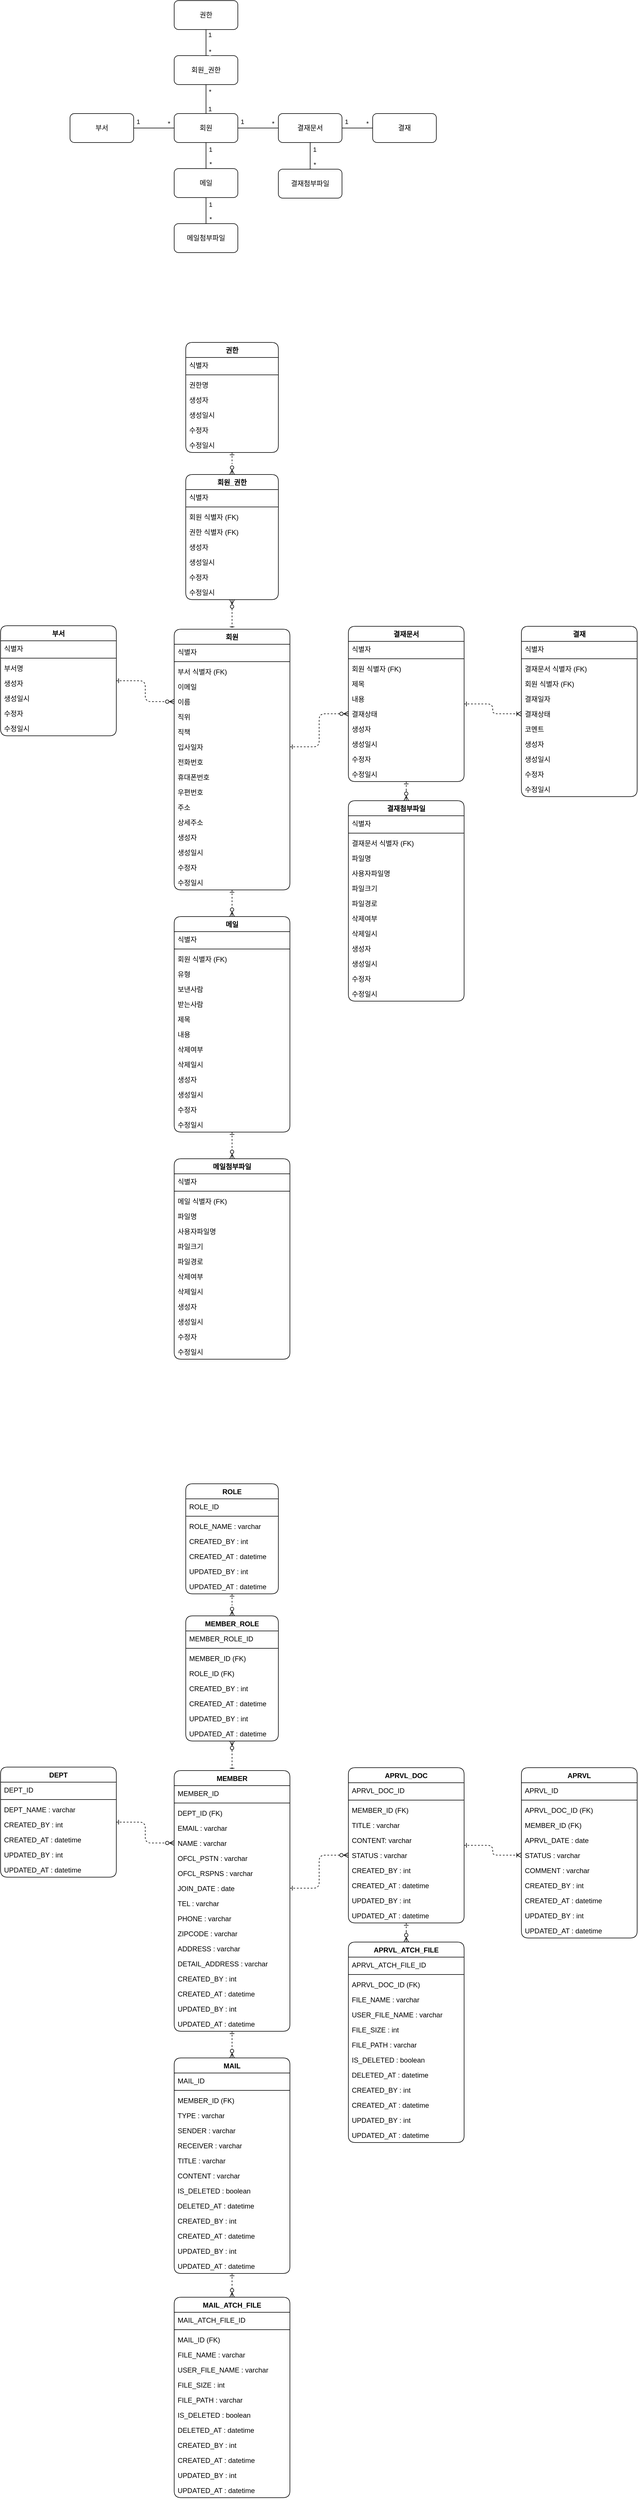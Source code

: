 <mxfile version="24.5.4" type="github" pages="2">
  <diagram id="C5RBs43oDa-KdzZeNtuy" name="테이블설계">
    <mxGraphModel dx="2423" dy="770" grid="1" gridSize="10" guides="1" tooltips="1" connect="1" arrows="1" fold="1" page="1" pageScale="1" pageWidth="827" pageHeight="1169" math="0" shadow="0">
      <root>
        <mxCell id="WIyWlLk6GJQsqaUBKTNV-0" />
        <mxCell id="WIyWlLk6GJQsqaUBKTNV-1" parent="WIyWlLk6GJQsqaUBKTNV-0" />
        <mxCell id="utAmACGaUeK4KO24J1e--132" value="" style="group;rounded=1;" vertex="1" connectable="0" parent="WIyWlLk6GJQsqaUBKTNV-1">
          <mxGeometry x="-370" y="60" width="633" height="435" as="geometry" />
        </mxCell>
        <mxCell id="2E83Xd4P-PptF2VyYxyb-0" value="회원" style="html=1;whiteSpace=wrap;rounded=1;" vertex="1" parent="utAmACGaUeK4KO24J1e--132">
          <mxGeometry x="180" y="195" width="110" height="50" as="geometry" />
        </mxCell>
        <mxCell id="2E83Xd4P-PptF2VyYxyb-1" value="권한" style="html=1;whiteSpace=wrap;rounded=1;" vertex="1" parent="utAmACGaUeK4KO24J1e--132">
          <mxGeometry x="180" width="110" height="50" as="geometry" />
        </mxCell>
        <mxCell id="2E83Xd4P-PptF2VyYxyb-2" value="회원_권한" style="html=1;whiteSpace=wrap;rounded=1;" vertex="1" parent="utAmACGaUeK4KO24J1e--132">
          <mxGeometry x="180" y="95" width="110" height="50" as="geometry" />
        </mxCell>
        <mxCell id="2E83Xd4P-PptF2VyYxyb-3" value="메일" style="html=1;whiteSpace=wrap;rounded=1;" vertex="1" parent="utAmACGaUeK4KO24J1e--132">
          <mxGeometry x="180" y="290" width="110" height="50" as="geometry" />
        </mxCell>
        <mxCell id="2E83Xd4P-PptF2VyYxyb-4" value="메일첨부파일" style="html=1;whiteSpace=wrap;rounded=1;" vertex="1" parent="utAmACGaUeK4KO24J1e--132">
          <mxGeometry x="180" y="385" width="110" height="50" as="geometry" />
        </mxCell>
        <mxCell id="2E83Xd4P-PptF2VyYxyb-6" value="부서" style="html=1;whiteSpace=wrap;rounded=1;" vertex="1" parent="utAmACGaUeK4KO24J1e--132">
          <mxGeometry y="195" width="110" height="50" as="geometry" />
        </mxCell>
        <mxCell id="2E83Xd4P-PptF2VyYxyb-7" value="결재문서" style="html=1;whiteSpace=wrap;rounded=1;" vertex="1" parent="utAmACGaUeK4KO24J1e--132">
          <mxGeometry x="360" y="195" width="110" height="50" as="geometry" />
        </mxCell>
        <mxCell id="2E83Xd4P-PptF2VyYxyb-8" value="결재" style="html=1;whiteSpace=wrap;rounded=1;" vertex="1" parent="utAmACGaUeK4KO24J1e--132">
          <mxGeometry x="523" y="195" width="110" height="50" as="geometry" />
        </mxCell>
        <mxCell id="2E83Xd4P-PptF2VyYxyb-9" value="결재첨부파일" style="html=1;whiteSpace=wrap;rounded=1;" vertex="1" parent="utAmACGaUeK4KO24J1e--132">
          <mxGeometry x="360" y="291" width="110" height="50" as="geometry" />
        </mxCell>
        <mxCell id="2E83Xd4P-PptF2VyYxyb-12" value="" style="endArrow=none;html=1;edgeStyle=orthogonalEdgeStyle;rounded=1;entryX=0.5;entryY=1;entryDx=0;entryDy=0;exitX=0.5;exitY=0;exitDx=0;exitDy=0;" edge="1" parent="utAmACGaUeK4KO24J1e--132" source="2E83Xd4P-PptF2VyYxyb-0" target="2E83Xd4P-PptF2VyYxyb-2">
          <mxGeometry relative="1" as="geometry">
            <mxPoint x="210" y="365" as="sourcePoint" />
            <mxPoint x="370" y="365" as="targetPoint" />
          </mxGeometry>
        </mxCell>
        <mxCell id="2E83Xd4P-PptF2VyYxyb-13" value="1" style="edgeLabel;resizable=0;html=1;align=left;verticalAlign=bottom;rounded=1;" connectable="0" vertex="1" parent="2E83Xd4P-PptF2VyYxyb-12">
          <mxGeometry x="-1" relative="1" as="geometry">
            <mxPoint x="2" as="offset" />
          </mxGeometry>
        </mxCell>
        <mxCell id="2E83Xd4P-PptF2VyYxyb-14" value="*" style="edgeLabel;resizable=0;html=1;align=left;verticalAlign=bottom;rounded=1;" connectable="0" vertex="1" parent="2E83Xd4P-PptF2VyYxyb-12">
          <mxGeometry x="1" relative="1" as="geometry">
            <mxPoint x="3" y="20" as="offset" />
          </mxGeometry>
        </mxCell>
        <mxCell id="2E83Xd4P-PptF2VyYxyb-15" value="" style="endArrow=none;html=1;edgeStyle=orthogonalEdgeStyle;rounded=1;exitX=0.5;exitY=0;exitDx=0;exitDy=0;entryX=0.5;entryY=1;entryDx=0;entryDy=0;" edge="1" parent="utAmACGaUeK4KO24J1e--132" source="2E83Xd4P-PptF2VyYxyb-2" target="2E83Xd4P-PptF2VyYxyb-1">
          <mxGeometry relative="1" as="geometry">
            <mxPoint x="235" y="105" as="sourcePoint" />
            <mxPoint x="320" y="75" as="targetPoint" />
          </mxGeometry>
        </mxCell>
        <mxCell id="2E83Xd4P-PptF2VyYxyb-16" value="*" style="edgeLabel;resizable=0;html=1;align=left;verticalAlign=bottom;rounded=1;" connectable="0" vertex="1" parent="2E83Xd4P-PptF2VyYxyb-15">
          <mxGeometry x="-1" relative="1" as="geometry">
            <mxPoint x="3" y="1" as="offset" />
          </mxGeometry>
        </mxCell>
        <mxCell id="2E83Xd4P-PptF2VyYxyb-17" value="1" style="edgeLabel;resizable=0;html=1;align=left;verticalAlign=bottom;rounded=1;" connectable="0" vertex="1" parent="2E83Xd4P-PptF2VyYxyb-15">
          <mxGeometry x="1" relative="1" as="geometry">
            <mxPoint x="2" y="17" as="offset" />
          </mxGeometry>
        </mxCell>
        <mxCell id="2E83Xd4P-PptF2VyYxyb-20" value="" style="endArrow=none;html=1;edgeStyle=orthogonalEdgeStyle;rounded=1;entryX=1;entryY=0.5;entryDx=0;entryDy=0;exitX=0;exitY=0.5;exitDx=0;exitDy=0;" edge="1" parent="utAmACGaUeK4KO24J1e--132" source="2E83Xd4P-PptF2VyYxyb-0" target="2E83Xd4P-PptF2VyYxyb-6">
          <mxGeometry relative="1" as="geometry">
            <mxPoint x="245" y="205" as="sourcePoint" />
            <mxPoint x="245" y="155" as="targetPoint" />
          </mxGeometry>
        </mxCell>
        <mxCell id="2E83Xd4P-PptF2VyYxyb-21" value="*" style="edgeLabel;resizable=0;html=1;align=left;verticalAlign=bottom;rounded=1;" connectable="0" vertex="1" parent="2E83Xd4P-PptF2VyYxyb-20">
          <mxGeometry x="-1" relative="1" as="geometry">
            <mxPoint x="-13" as="offset" />
          </mxGeometry>
        </mxCell>
        <mxCell id="2E83Xd4P-PptF2VyYxyb-22" value="1" style="edgeLabel;resizable=0;html=1;align=left;verticalAlign=bottom;rounded=1;" connectable="0" vertex="1" parent="2E83Xd4P-PptF2VyYxyb-20">
          <mxGeometry x="1" relative="1" as="geometry">
            <mxPoint x="3" y="-3" as="offset" />
          </mxGeometry>
        </mxCell>
        <mxCell id="2E83Xd4P-PptF2VyYxyb-26" value="" style="endArrow=none;html=1;edgeStyle=orthogonalEdgeStyle;rounded=1;entryX=0.5;entryY=1;entryDx=0;entryDy=0;exitX=0.5;exitY=0;exitDx=0;exitDy=0;" edge="1" parent="utAmACGaUeK4KO24J1e--132" source="2E83Xd4P-PptF2VyYxyb-3" target="2E83Xd4P-PptF2VyYxyb-0">
          <mxGeometry relative="1" as="geometry">
            <mxPoint x="245" y="205" as="sourcePoint" />
            <mxPoint x="245" y="155" as="targetPoint" />
          </mxGeometry>
        </mxCell>
        <mxCell id="2E83Xd4P-PptF2VyYxyb-27" value="*" style="edgeLabel;resizable=0;html=1;align=left;verticalAlign=bottom;rounded=1;" connectable="0" vertex="1" parent="2E83Xd4P-PptF2VyYxyb-26">
          <mxGeometry x="-1" relative="1" as="geometry">
            <mxPoint x="4" as="offset" />
          </mxGeometry>
        </mxCell>
        <mxCell id="2E83Xd4P-PptF2VyYxyb-28" value="1" style="edgeLabel;resizable=0;html=1;align=left;verticalAlign=bottom;rounded=1;" connectable="0" vertex="1" parent="2E83Xd4P-PptF2VyYxyb-26">
          <mxGeometry x="1" relative="1" as="geometry">
            <mxPoint x="3" y="20" as="offset" />
          </mxGeometry>
        </mxCell>
        <mxCell id="2E83Xd4P-PptF2VyYxyb-29" value="" style="endArrow=none;html=1;edgeStyle=orthogonalEdgeStyle;rounded=1;entryX=0.5;entryY=1;entryDx=0;entryDy=0;exitX=0.5;exitY=0;exitDx=0;exitDy=0;" edge="1" parent="utAmACGaUeK4KO24J1e--132" source="2E83Xd4P-PptF2VyYxyb-4" target="2E83Xd4P-PptF2VyYxyb-3">
          <mxGeometry relative="1" as="geometry">
            <mxPoint x="245" y="300" as="sourcePoint" />
            <mxPoint x="245" y="255" as="targetPoint" />
          </mxGeometry>
        </mxCell>
        <mxCell id="2E83Xd4P-PptF2VyYxyb-30" value="*" style="edgeLabel;resizable=0;html=1;align=left;verticalAlign=bottom;rounded=1;" connectable="0" vertex="1" parent="2E83Xd4P-PptF2VyYxyb-29">
          <mxGeometry x="-1" relative="1" as="geometry">
            <mxPoint x="4" as="offset" />
          </mxGeometry>
        </mxCell>
        <mxCell id="2E83Xd4P-PptF2VyYxyb-31" value="1" style="edgeLabel;resizable=0;html=1;align=left;verticalAlign=bottom;rounded=1;" connectable="0" vertex="1" parent="2E83Xd4P-PptF2VyYxyb-29">
          <mxGeometry x="1" relative="1" as="geometry">
            <mxPoint x="3" y="20" as="offset" />
          </mxGeometry>
        </mxCell>
        <mxCell id="2E83Xd4P-PptF2VyYxyb-32" value="" style="endArrow=none;html=1;edgeStyle=orthogonalEdgeStyle;rounded=1;entryX=1;entryY=0.5;entryDx=0;entryDy=0;exitX=0;exitY=0.5;exitDx=0;exitDy=0;" edge="1" parent="utAmACGaUeK4KO24J1e--132" source="2E83Xd4P-PptF2VyYxyb-7" target="2E83Xd4P-PptF2VyYxyb-0">
          <mxGeometry relative="1" as="geometry">
            <mxPoint x="190" y="230" as="sourcePoint" />
            <mxPoint x="120" y="230" as="targetPoint" />
          </mxGeometry>
        </mxCell>
        <mxCell id="2E83Xd4P-PptF2VyYxyb-33" value="*" style="edgeLabel;resizable=0;html=1;align=left;verticalAlign=bottom;rounded=1;" connectable="0" vertex="1" parent="2E83Xd4P-PptF2VyYxyb-32">
          <mxGeometry x="-1" relative="1" as="geometry">
            <mxPoint x="-13" as="offset" />
          </mxGeometry>
        </mxCell>
        <mxCell id="2E83Xd4P-PptF2VyYxyb-34" value="1" style="edgeLabel;resizable=0;html=1;align=left;verticalAlign=bottom;rounded=1;" connectable="0" vertex="1" parent="2E83Xd4P-PptF2VyYxyb-32">
          <mxGeometry x="1" relative="1" as="geometry">
            <mxPoint x="3" y="-3" as="offset" />
          </mxGeometry>
        </mxCell>
        <mxCell id="2E83Xd4P-PptF2VyYxyb-35" value="" style="endArrow=none;html=1;edgeStyle=orthogonalEdgeStyle;rounded=1;entryX=1;entryY=0.5;entryDx=0;entryDy=0;exitX=0;exitY=0.5;exitDx=0;exitDy=0;" edge="1" parent="utAmACGaUeK4KO24J1e--132" source="2E83Xd4P-PptF2VyYxyb-8" target="2E83Xd4P-PptF2VyYxyb-7">
          <mxGeometry relative="1" as="geometry">
            <mxPoint x="370" y="230" as="sourcePoint" />
            <mxPoint x="300" y="230" as="targetPoint" />
          </mxGeometry>
        </mxCell>
        <mxCell id="2E83Xd4P-PptF2VyYxyb-36" value="*" style="edgeLabel;resizable=0;html=1;align=left;verticalAlign=bottom;rounded=1;" connectable="0" vertex="1" parent="2E83Xd4P-PptF2VyYxyb-35">
          <mxGeometry x="-1" relative="1" as="geometry">
            <mxPoint x="-13" as="offset" />
          </mxGeometry>
        </mxCell>
        <mxCell id="2E83Xd4P-PptF2VyYxyb-37" value="1" style="edgeLabel;resizable=0;html=1;align=left;verticalAlign=bottom;rounded=1;" connectable="0" vertex="1" parent="2E83Xd4P-PptF2VyYxyb-35">
          <mxGeometry x="1" relative="1" as="geometry">
            <mxPoint x="3" y="-3" as="offset" />
          </mxGeometry>
        </mxCell>
        <mxCell id="2E83Xd4P-PptF2VyYxyb-38" value="" style="endArrow=none;html=1;edgeStyle=orthogonalEdgeStyle;rounded=1;entryX=0.5;entryY=1;entryDx=0;entryDy=0;exitX=0.5;exitY=0;exitDx=0;exitDy=0;" edge="1" parent="utAmACGaUeK4KO24J1e--132" source="2E83Xd4P-PptF2VyYxyb-9" target="2E83Xd4P-PptF2VyYxyb-7">
          <mxGeometry relative="1" as="geometry">
            <mxPoint x="245" y="300" as="sourcePoint" />
            <mxPoint x="245" y="255" as="targetPoint" />
          </mxGeometry>
        </mxCell>
        <mxCell id="2E83Xd4P-PptF2VyYxyb-39" value="*" style="edgeLabel;resizable=0;html=1;align=left;verticalAlign=bottom;rounded=1;" connectable="0" vertex="1" parent="2E83Xd4P-PptF2VyYxyb-38">
          <mxGeometry x="-1" relative="1" as="geometry">
            <mxPoint x="4" as="offset" />
          </mxGeometry>
        </mxCell>
        <mxCell id="2E83Xd4P-PptF2VyYxyb-40" value="1" style="edgeLabel;resizable=0;html=1;align=left;verticalAlign=bottom;rounded=1;" connectable="0" vertex="1" parent="2E83Xd4P-PptF2VyYxyb-38">
          <mxGeometry x="1" relative="1" as="geometry">
            <mxPoint x="3" y="20" as="offset" />
          </mxGeometry>
        </mxCell>
        <mxCell id="utAmACGaUeK4KO24J1e--155" value="" style="group" vertex="1" connectable="0" parent="WIyWlLk6GJQsqaUBKTNV-1">
          <mxGeometry x="-490" y="650" width="1100" height="3505" as="geometry" />
        </mxCell>
        <mxCell id="utAmACGaUeK4KO24J1e--139" value="" style="edgeStyle=orthogonalEdgeStyle;rounded=1;orthogonalLoop=1;jettySize=auto;html=1;entryX=0.5;entryY=0;entryDx=0;entryDy=0;dashed=1;startArrow=ERone;startFill=0;endArrow=ERzeroToMany;endFill=0;" edge="1" parent="utAmACGaUeK4KO24J1e--155" source="utAmACGaUeK4KO24J1e--17" target="utAmACGaUeK4KO24J1e--67">
          <mxGeometry relative="1" as="geometry" />
        </mxCell>
        <mxCell id="utAmACGaUeK4KO24J1e--17" value="회원" style="swimlane;fontStyle=1;align=center;verticalAlign=top;childLayout=stackLayout;horizontal=1;startSize=26;horizontalStack=0;resizeParent=1;resizeParentMax=0;resizeLast=0;collapsible=1;marginBottom=0;whiteSpace=wrap;html=1;rounded=1;" vertex="1" parent="utAmACGaUeK4KO24J1e--155">
          <mxGeometry x="300" y="495" width="200" height="450" as="geometry" />
        </mxCell>
        <mxCell id="utAmACGaUeK4KO24J1e--18" value="식별자" style="text;strokeColor=none;fillColor=none;align=left;verticalAlign=top;spacingLeft=4;spacingRight=4;overflow=hidden;rotatable=0;points=[[0,0.5],[1,0.5]];portConstraint=eastwest;whiteSpace=wrap;html=1;rounded=1;" vertex="1" parent="utAmACGaUeK4KO24J1e--17">
          <mxGeometry y="26" width="200" height="26" as="geometry" />
        </mxCell>
        <mxCell id="utAmACGaUeK4KO24J1e--19" value="" style="line;strokeWidth=1;fillColor=none;align=left;verticalAlign=middle;spacingTop=-1;spacingLeft=3;spacingRight=3;rotatable=0;labelPosition=right;points=[];portConstraint=eastwest;strokeColor=inherit;rounded=1;" vertex="1" parent="utAmACGaUeK4KO24J1e--17">
          <mxGeometry y="52" width="200" height="8" as="geometry" />
        </mxCell>
        <mxCell id="utAmACGaUeK4KO24J1e--20" value="부서 식별자 (FK)" style="text;strokeColor=none;fillColor=none;align=left;verticalAlign=top;spacingLeft=4;spacingRight=4;overflow=hidden;rotatable=0;points=[[0,0.5],[1,0.5]];portConstraint=eastwest;whiteSpace=wrap;html=1;rounded=1;" vertex="1" parent="utAmACGaUeK4KO24J1e--17">
          <mxGeometry y="60" width="200" height="26" as="geometry" />
        </mxCell>
        <mxCell id="utAmACGaUeK4KO24J1e--21" value="이메일" style="text;strokeColor=none;fillColor=none;align=left;verticalAlign=top;spacingLeft=4;spacingRight=4;overflow=hidden;rotatable=0;points=[[0,0.5],[1,0.5]];portConstraint=eastwest;whiteSpace=wrap;html=1;rounded=1;" vertex="1" parent="utAmACGaUeK4KO24J1e--17">
          <mxGeometry y="86" width="200" height="26" as="geometry" />
        </mxCell>
        <mxCell id="utAmACGaUeK4KO24J1e--22" value="이름" style="text;strokeColor=none;fillColor=none;align=left;verticalAlign=top;spacingLeft=4;spacingRight=4;overflow=hidden;rotatable=0;points=[[0,0.5],[1,0.5]];portConstraint=eastwest;whiteSpace=wrap;html=1;rounded=1;" vertex="1" parent="utAmACGaUeK4KO24J1e--17">
          <mxGeometry y="112" width="200" height="26" as="geometry" />
        </mxCell>
        <mxCell id="utAmACGaUeK4KO24J1e--130" value="직위" style="text;strokeColor=none;fillColor=none;align=left;verticalAlign=top;spacingLeft=4;spacingRight=4;overflow=hidden;rotatable=0;points=[[0,0.5],[1,0.5]];portConstraint=eastwest;whiteSpace=wrap;html=1;rounded=1;" vertex="1" parent="utAmACGaUeK4KO24J1e--17">
          <mxGeometry y="138" width="200" height="26" as="geometry" />
        </mxCell>
        <mxCell id="utAmACGaUeK4KO24J1e--131" value="직책" style="text;strokeColor=none;fillColor=none;align=left;verticalAlign=top;spacingLeft=4;spacingRight=4;overflow=hidden;rotatable=0;points=[[0,0.5],[1,0.5]];portConstraint=eastwest;whiteSpace=wrap;html=1;rounded=1;" vertex="1" parent="utAmACGaUeK4KO24J1e--17">
          <mxGeometry y="164" width="200" height="26" as="geometry" />
        </mxCell>
        <mxCell id="utAmACGaUeK4KO24J1e--23" value="입사일자" style="text;strokeColor=none;fillColor=none;align=left;verticalAlign=top;spacingLeft=4;spacingRight=4;overflow=hidden;rotatable=0;points=[[0,0.5],[1,0.5]];portConstraint=eastwest;whiteSpace=wrap;html=1;rounded=1;" vertex="1" parent="utAmACGaUeK4KO24J1e--17">
          <mxGeometry y="190" width="200" height="26" as="geometry" />
        </mxCell>
        <mxCell id="utAmACGaUeK4KO24J1e--24" value="전화번호" style="text;strokeColor=none;fillColor=none;align=left;verticalAlign=top;spacingLeft=4;spacingRight=4;overflow=hidden;rotatable=0;points=[[0,0.5],[1,0.5]];portConstraint=eastwest;whiteSpace=wrap;html=1;rounded=1;" vertex="1" parent="utAmACGaUeK4KO24J1e--17">
          <mxGeometry y="216" width="200" height="26" as="geometry" />
        </mxCell>
        <mxCell id="utAmACGaUeK4KO24J1e--25" value="휴대폰번호" style="text;strokeColor=none;fillColor=none;align=left;verticalAlign=top;spacingLeft=4;spacingRight=4;overflow=hidden;rotatable=0;points=[[0,0.5],[1,0.5]];portConstraint=eastwest;whiteSpace=wrap;html=1;rounded=1;" vertex="1" parent="utAmACGaUeK4KO24J1e--17">
          <mxGeometry y="242" width="200" height="26" as="geometry" />
        </mxCell>
        <mxCell id="utAmACGaUeK4KO24J1e--26" value="우편번호" style="text;strokeColor=none;fillColor=none;align=left;verticalAlign=top;spacingLeft=4;spacingRight=4;overflow=hidden;rotatable=0;points=[[0,0.5],[1,0.5]];portConstraint=eastwest;whiteSpace=wrap;html=1;rounded=1;" vertex="1" parent="utAmACGaUeK4KO24J1e--17">
          <mxGeometry y="268" width="200" height="26" as="geometry" />
        </mxCell>
        <mxCell id="utAmACGaUeK4KO24J1e--27" value="주소" style="text;strokeColor=none;fillColor=none;align=left;verticalAlign=top;spacingLeft=4;spacingRight=4;overflow=hidden;rotatable=0;points=[[0,0.5],[1,0.5]];portConstraint=eastwest;whiteSpace=wrap;html=1;rounded=1;" vertex="1" parent="utAmACGaUeK4KO24J1e--17">
          <mxGeometry y="294" width="200" height="26" as="geometry" />
        </mxCell>
        <mxCell id="utAmACGaUeK4KO24J1e--28" value="상세주소" style="text;strokeColor=none;fillColor=none;align=left;verticalAlign=top;spacingLeft=4;spacingRight=4;overflow=hidden;rotatable=0;points=[[0,0.5],[1,0.5]];portConstraint=eastwest;whiteSpace=wrap;html=1;rounded=1;" vertex="1" parent="utAmACGaUeK4KO24J1e--17">
          <mxGeometry y="320" width="200" height="26" as="geometry" />
        </mxCell>
        <mxCell id="utAmACGaUeK4KO24J1e--29" value="생성자" style="text;strokeColor=none;fillColor=none;align=left;verticalAlign=top;spacingLeft=4;spacingRight=4;overflow=hidden;rotatable=0;points=[[0,0.5],[1,0.5]];portConstraint=eastwest;whiteSpace=wrap;html=1;rounded=1;" vertex="1" parent="utAmACGaUeK4KO24J1e--17">
          <mxGeometry y="346" width="200" height="26" as="geometry" />
        </mxCell>
        <mxCell id="utAmACGaUeK4KO24J1e--30" value="생성일시" style="text;strokeColor=none;fillColor=none;align=left;verticalAlign=top;spacingLeft=4;spacingRight=4;overflow=hidden;rotatable=0;points=[[0,0.5],[1,0.5]];portConstraint=eastwest;whiteSpace=wrap;html=1;rounded=1;" vertex="1" parent="utAmACGaUeK4KO24J1e--17">
          <mxGeometry y="372" width="200" height="26" as="geometry" />
        </mxCell>
        <mxCell id="utAmACGaUeK4KO24J1e--31" value="수정자" style="text;strokeColor=none;fillColor=none;align=left;verticalAlign=top;spacingLeft=4;spacingRight=4;overflow=hidden;rotatable=0;points=[[0,0.5],[1,0.5]];portConstraint=eastwest;whiteSpace=wrap;html=1;rounded=1;" vertex="1" parent="utAmACGaUeK4KO24J1e--17">
          <mxGeometry y="398" width="200" height="26" as="geometry" />
        </mxCell>
        <mxCell id="utAmACGaUeK4KO24J1e--32" value="수정일시" style="text;strokeColor=none;fillColor=none;align=left;verticalAlign=top;spacingLeft=4;spacingRight=4;overflow=hidden;rotatable=0;points=[[0,0.5],[1,0.5]];portConstraint=eastwest;whiteSpace=wrap;html=1;rounded=1;" vertex="1" parent="utAmACGaUeK4KO24J1e--17">
          <mxGeometry y="424" width="200" height="26" as="geometry" />
        </mxCell>
        <mxCell id="utAmACGaUeK4KO24J1e--137" value="" style="edgeStyle=orthogonalEdgeStyle;rounded=1;orthogonalLoop=1;jettySize=auto;html=1;entryX=0.5;entryY=0;entryDx=0;entryDy=0;dashed=1;endArrow=ERzeroToMany;endFill=0;startArrow=ERone;startFill=0;" edge="1" parent="utAmACGaUeK4KO24J1e--155" source="utAmACGaUeK4KO24J1e--34" target="utAmACGaUeK4KO24J1e--42">
          <mxGeometry relative="1" as="geometry" />
        </mxCell>
        <mxCell id="utAmACGaUeK4KO24J1e--34" value="권한" style="swimlane;fontStyle=1;align=center;verticalAlign=top;childLayout=stackLayout;horizontal=1;startSize=26;horizontalStack=0;resizeParent=1;resizeParentMax=0;resizeLast=0;collapsible=1;marginBottom=0;whiteSpace=wrap;html=1;rounded=1;" vertex="1" parent="utAmACGaUeK4KO24J1e--155">
          <mxGeometry x="320" width="160" height="190" as="geometry" />
        </mxCell>
        <mxCell id="utAmACGaUeK4KO24J1e--35" value="식별자" style="text;strokeColor=none;fillColor=none;align=left;verticalAlign=top;spacingLeft=4;spacingRight=4;overflow=hidden;rotatable=0;points=[[0,0.5],[1,0.5]];portConstraint=eastwest;whiteSpace=wrap;html=1;rounded=1;" vertex="1" parent="utAmACGaUeK4KO24J1e--34">
          <mxGeometry y="26" width="160" height="26" as="geometry" />
        </mxCell>
        <mxCell id="utAmACGaUeK4KO24J1e--36" value="" style="line;strokeWidth=1;fillColor=none;align=left;verticalAlign=middle;spacingTop=-1;spacingLeft=3;spacingRight=3;rotatable=0;labelPosition=right;points=[];portConstraint=eastwest;strokeColor=inherit;rounded=1;" vertex="1" parent="utAmACGaUeK4KO24J1e--34">
          <mxGeometry y="52" width="160" height="8" as="geometry" />
        </mxCell>
        <mxCell id="utAmACGaUeK4KO24J1e--37" value="권한명" style="text;strokeColor=none;fillColor=none;align=left;verticalAlign=top;spacingLeft=4;spacingRight=4;overflow=hidden;rotatable=0;points=[[0,0.5],[1,0.5]];portConstraint=eastwest;whiteSpace=wrap;html=1;rounded=1;" vertex="1" parent="utAmACGaUeK4KO24J1e--34">
          <mxGeometry y="60" width="160" height="26" as="geometry" />
        </mxCell>
        <mxCell id="utAmACGaUeK4KO24J1e--38" value="생성자" style="text;strokeColor=none;fillColor=none;align=left;verticalAlign=top;spacingLeft=4;spacingRight=4;overflow=hidden;rotatable=0;points=[[0,0.5],[1,0.5]];portConstraint=eastwest;whiteSpace=wrap;html=1;rounded=1;" vertex="1" parent="utAmACGaUeK4KO24J1e--34">
          <mxGeometry y="86" width="160" height="26" as="geometry" />
        </mxCell>
        <mxCell id="utAmACGaUeK4KO24J1e--39" value="생성일시" style="text;strokeColor=none;fillColor=none;align=left;verticalAlign=top;spacingLeft=4;spacingRight=4;overflow=hidden;rotatable=0;points=[[0,0.5],[1,0.5]];portConstraint=eastwest;whiteSpace=wrap;html=1;rounded=1;" vertex="1" parent="utAmACGaUeK4KO24J1e--34">
          <mxGeometry y="112" width="160" height="26" as="geometry" />
        </mxCell>
        <mxCell id="utAmACGaUeK4KO24J1e--40" value="수정자" style="text;strokeColor=none;fillColor=none;align=left;verticalAlign=top;spacingLeft=4;spacingRight=4;overflow=hidden;rotatable=0;points=[[0,0.5],[1,0.5]];portConstraint=eastwest;whiteSpace=wrap;html=1;rounded=1;" vertex="1" parent="utAmACGaUeK4KO24J1e--34">
          <mxGeometry y="138" width="160" height="26" as="geometry" />
        </mxCell>
        <mxCell id="utAmACGaUeK4KO24J1e--41" value="수정일시" style="text;strokeColor=none;fillColor=none;align=left;verticalAlign=top;spacingLeft=4;spacingRight=4;overflow=hidden;rotatable=0;points=[[0,0.5],[1,0.5]];portConstraint=eastwest;whiteSpace=wrap;html=1;rounded=1;" vertex="1" parent="utAmACGaUeK4KO24J1e--34">
          <mxGeometry y="164" width="160" height="26" as="geometry" />
        </mxCell>
        <mxCell id="utAmACGaUeK4KO24J1e--135" value="" style="edgeStyle=orthogonalEdgeStyle;rounded=1;orthogonalLoop=1;jettySize=auto;html=1;entryX=0.5;entryY=0;entryDx=0;entryDy=0;dashed=1;endArrow=ERone;endFill=0;startArrow=ERzeroToMany;startFill=0;" edge="1" parent="utAmACGaUeK4KO24J1e--155" source="utAmACGaUeK4KO24J1e--42" target="utAmACGaUeK4KO24J1e--17">
          <mxGeometry relative="1" as="geometry" />
        </mxCell>
        <mxCell id="utAmACGaUeK4KO24J1e--42" value="회원_권한" style="swimlane;fontStyle=1;align=center;verticalAlign=top;childLayout=stackLayout;horizontal=1;startSize=26;horizontalStack=0;resizeParent=1;resizeParentMax=0;resizeLast=0;collapsible=1;marginBottom=0;whiteSpace=wrap;html=1;rounded=1;" vertex="1" parent="utAmACGaUeK4KO24J1e--155">
          <mxGeometry x="320" y="228" width="160" height="216" as="geometry" />
        </mxCell>
        <mxCell id="utAmACGaUeK4KO24J1e--43" value="식별자" style="text;strokeColor=none;fillColor=none;align=left;verticalAlign=top;spacingLeft=4;spacingRight=4;overflow=hidden;rotatable=0;points=[[0,0.5],[1,0.5]];portConstraint=eastwest;whiteSpace=wrap;html=1;rounded=1;" vertex="1" parent="utAmACGaUeK4KO24J1e--42">
          <mxGeometry y="26" width="160" height="26" as="geometry" />
        </mxCell>
        <mxCell id="utAmACGaUeK4KO24J1e--44" value="" style="line;strokeWidth=1;fillColor=none;align=left;verticalAlign=middle;spacingTop=-1;spacingLeft=3;spacingRight=3;rotatable=0;labelPosition=right;points=[];portConstraint=eastwest;strokeColor=inherit;rounded=1;" vertex="1" parent="utAmACGaUeK4KO24J1e--42">
          <mxGeometry y="52" width="160" height="8" as="geometry" />
        </mxCell>
        <mxCell id="utAmACGaUeK4KO24J1e--45" value="회원 식별자 (FK)" style="text;strokeColor=none;fillColor=none;align=left;verticalAlign=top;spacingLeft=4;spacingRight=4;overflow=hidden;rotatable=0;points=[[0,0.5],[1,0.5]];portConstraint=eastwest;whiteSpace=wrap;html=1;rounded=1;" vertex="1" parent="utAmACGaUeK4KO24J1e--42">
          <mxGeometry y="60" width="160" height="26" as="geometry" />
        </mxCell>
        <mxCell id="utAmACGaUeK4KO24J1e--50" value="권한 식별자 (FK)" style="text;strokeColor=none;fillColor=none;align=left;verticalAlign=top;spacingLeft=4;spacingRight=4;overflow=hidden;rotatable=0;points=[[0,0.5],[1,0.5]];portConstraint=eastwest;whiteSpace=wrap;html=1;rounded=1;" vertex="1" parent="utAmACGaUeK4KO24J1e--42">
          <mxGeometry y="86" width="160" height="26" as="geometry" />
        </mxCell>
        <mxCell id="utAmACGaUeK4KO24J1e--46" value="생성자" style="text;strokeColor=none;fillColor=none;align=left;verticalAlign=top;spacingLeft=4;spacingRight=4;overflow=hidden;rotatable=0;points=[[0,0.5],[1,0.5]];portConstraint=eastwest;whiteSpace=wrap;html=1;rounded=1;" vertex="1" parent="utAmACGaUeK4KO24J1e--42">
          <mxGeometry y="112" width="160" height="26" as="geometry" />
        </mxCell>
        <mxCell id="utAmACGaUeK4KO24J1e--47" value="생성일시" style="text;strokeColor=none;fillColor=none;align=left;verticalAlign=top;spacingLeft=4;spacingRight=4;overflow=hidden;rotatable=0;points=[[0,0.5],[1,0.5]];portConstraint=eastwest;whiteSpace=wrap;html=1;rounded=1;" vertex="1" parent="utAmACGaUeK4KO24J1e--42">
          <mxGeometry y="138" width="160" height="26" as="geometry" />
        </mxCell>
        <mxCell id="utAmACGaUeK4KO24J1e--48" value="수정자" style="text;strokeColor=none;fillColor=none;align=left;verticalAlign=top;spacingLeft=4;spacingRight=4;overflow=hidden;rotatable=0;points=[[0,0.5],[1,0.5]];portConstraint=eastwest;whiteSpace=wrap;html=1;rounded=1;" vertex="1" parent="utAmACGaUeK4KO24J1e--42">
          <mxGeometry y="164" width="160" height="26" as="geometry" />
        </mxCell>
        <mxCell id="utAmACGaUeK4KO24J1e--49" value="수정일시" style="text;strokeColor=none;fillColor=none;align=left;verticalAlign=top;spacingLeft=4;spacingRight=4;overflow=hidden;rotatable=0;points=[[0,0.5],[1,0.5]];portConstraint=eastwest;whiteSpace=wrap;html=1;rounded=1;" vertex="1" parent="utAmACGaUeK4KO24J1e--42">
          <mxGeometry y="190" width="160" height="26" as="geometry" />
        </mxCell>
        <mxCell id="utAmACGaUeK4KO24J1e--51" value="결재" style="swimlane;fontStyle=1;align=center;verticalAlign=top;childLayout=stackLayout;horizontal=1;startSize=26;horizontalStack=0;resizeParent=1;resizeParentMax=0;resizeLast=0;collapsible=1;marginBottom=0;whiteSpace=wrap;html=1;rounded=1;" vertex="1" parent="utAmACGaUeK4KO24J1e--155">
          <mxGeometry x="900" y="490" width="200" height="294" as="geometry" />
        </mxCell>
        <mxCell id="utAmACGaUeK4KO24J1e--52" value="식별자" style="text;strokeColor=none;fillColor=none;align=left;verticalAlign=top;spacingLeft=4;spacingRight=4;overflow=hidden;rotatable=0;points=[[0,0.5],[1,0.5]];portConstraint=eastwest;whiteSpace=wrap;html=1;rounded=1;" vertex="1" parent="utAmACGaUeK4KO24J1e--51">
          <mxGeometry y="26" width="200" height="26" as="geometry" />
        </mxCell>
        <mxCell id="utAmACGaUeK4KO24J1e--53" value="" style="line;strokeWidth=1;fillColor=none;align=left;verticalAlign=middle;spacingTop=-1;spacingLeft=3;spacingRight=3;rotatable=0;labelPosition=right;points=[];portConstraint=eastwest;strokeColor=inherit;rounded=1;" vertex="1" parent="utAmACGaUeK4KO24J1e--51">
          <mxGeometry y="52" width="200" height="8" as="geometry" />
        </mxCell>
        <mxCell id="utAmACGaUeK4KO24J1e--55" value="결재문서 식별자 (FK)" style="text;strokeColor=none;fillColor=none;align=left;verticalAlign=top;spacingLeft=4;spacingRight=4;overflow=hidden;rotatable=0;points=[[0,0.5],[1,0.5]];portConstraint=eastwest;whiteSpace=wrap;html=1;rounded=1;" vertex="1" parent="utAmACGaUeK4KO24J1e--51">
          <mxGeometry y="60" width="200" height="26" as="geometry" />
        </mxCell>
        <mxCell id="utAmACGaUeK4KO24J1e--103" value="회원 식별자 (FK)" style="text;strokeColor=none;fillColor=none;align=left;verticalAlign=top;spacingLeft=4;spacingRight=4;overflow=hidden;rotatable=0;points=[[0,0.5],[1,0.5]];portConstraint=eastwest;whiteSpace=wrap;html=1;rounded=1;" vertex="1" parent="utAmACGaUeK4KO24J1e--51">
          <mxGeometry y="86" width="200" height="26" as="geometry" />
        </mxCell>
        <mxCell id="utAmACGaUeK4KO24J1e--104" value="결재일자" style="text;strokeColor=none;fillColor=none;align=left;verticalAlign=top;spacingLeft=4;spacingRight=4;overflow=hidden;rotatable=0;points=[[0,0.5],[1,0.5]];portConstraint=eastwest;whiteSpace=wrap;html=1;rounded=1;" vertex="1" parent="utAmACGaUeK4KO24J1e--51">
          <mxGeometry y="112" width="200" height="26" as="geometry" />
        </mxCell>
        <mxCell id="utAmACGaUeK4KO24J1e--129" value="결재상태" style="text;strokeColor=none;fillColor=none;align=left;verticalAlign=top;spacingLeft=4;spacingRight=4;overflow=hidden;rotatable=0;points=[[0,0.5],[1,0.5]];portConstraint=eastwest;whiteSpace=wrap;html=1;rounded=1;" vertex="1" parent="utAmACGaUeK4KO24J1e--51">
          <mxGeometry y="138" width="200" height="26" as="geometry" />
        </mxCell>
        <mxCell id="utAmACGaUeK4KO24J1e--105" value="코멘트" style="text;strokeColor=none;fillColor=none;align=left;verticalAlign=top;spacingLeft=4;spacingRight=4;overflow=hidden;rotatable=0;points=[[0,0.5],[1,0.5]];portConstraint=eastwest;whiteSpace=wrap;html=1;rounded=1;" vertex="1" parent="utAmACGaUeK4KO24J1e--51">
          <mxGeometry y="164" width="200" height="26" as="geometry" />
        </mxCell>
        <mxCell id="utAmACGaUeK4KO24J1e--63" value="생성자" style="text;strokeColor=none;fillColor=none;align=left;verticalAlign=top;spacingLeft=4;spacingRight=4;overflow=hidden;rotatable=0;points=[[0,0.5],[1,0.5]];portConstraint=eastwest;whiteSpace=wrap;html=1;rounded=1;" vertex="1" parent="utAmACGaUeK4KO24J1e--51">
          <mxGeometry y="190" width="200" height="26" as="geometry" />
        </mxCell>
        <mxCell id="utAmACGaUeK4KO24J1e--64" value="생성일시" style="text;strokeColor=none;fillColor=none;align=left;verticalAlign=top;spacingLeft=4;spacingRight=4;overflow=hidden;rotatable=0;points=[[0,0.5],[1,0.5]];portConstraint=eastwest;whiteSpace=wrap;html=1;rounded=1;" vertex="1" parent="utAmACGaUeK4KO24J1e--51">
          <mxGeometry y="216" width="200" height="26" as="geometry" />
        </mxCell>
        <mxCell id="utAmACGaUeK4KO24J1e--65" value="수정자" style="text;strokeColor=none;fillColor=none;align=left;verticalAlign=top;spacingLeft=4;spacingRight=4;overflow=hidden;rotatable=0;points=[[0,0.5],[1,0.5]];portConstraint=eastwest;whiteSpace=wrap;html=1;rounded=1;" vertex="1" parent="utAmACGaUeK4KO24J1e--51">
          <mxGeometry y="242" width="200" height="26" as="geometry" />
        </mxCell>
        <mxCell id="utAmACGaUeK4KO24J1e--66" value="수정일시" style="text;strokeColor=none;fillColor=none;align=left;verticalAlign=top;spacingLeft=4;spacingRight=4;overflow=hidden;rotatable=0;points=[[0,0.5],[1,0.5]];portConstraint=eastwest;whiteSpace=wrap;html=1;rounded=1;" vertex="1" parent="utAmACGaUeK4KO24J1e--51">
          <mxGeometry y="268" width="200" height="26" as="geometry" />
        </mxCell>
        <mxCell id="utAmACGaUeK4KO24J1e--140" value="" style="edgeStyle=orthogonalEdgeStyle;rounded=1;orthogonalLoop=1;jettySize=auto;html=1;entryX=0.5;entryY=0;entryDx=0;entryDy=0;startArrow=ERone;startFill=0;dashed=1;endArrow=ERzeroToMany;endFill=0;" edge="1" parent="utAmACGaUeK4KO24J1e--155" source="utAmACGaUeK4KO24J1e--67" target="utAmACGaUeK4KO24J1e--81">
          <mxGeometry relative="1" as="geometry" />
        </mxCell>
        <mxCell id="utAmACGaUeK4KO24J1e--67" value="메일" style="swimlane;fontStyle=1;align=center;verticalAlign=top;childLayout=stackLayout;horizontal=1;startSize=26;horizontalStack=0;resizeParent=1;resizeParentMax=0;resizeLast=0;collapsible=1;marginBottom=0;whiteSpace=wrap;html=1;rounded=1;" vertex="1" parent="utAmACGaUeK4KO24J1e--155">
          <mxGeometry x="300" y="991" width="200" height="372" as="geometry" />
        </mxCell>
        <mxCell id="utAmACGaUeK4KO24J1e--68" value="식별자" style="text;strokeColor=none;fillColor=none;align=left;verticalAlign=top;spacingLeft=4;spacingRight=4;overflow=hidden;rotatable=0;points=[[0,0.5],[1,0.5]];portConstraint=eastwest;whiteSpace=wrap;html=1;rounded=1;" vertex="1" parent="utAmACGaUeK4KO24J1e--67">
          <mxGeometry y="26" width="200" height="26" as="geometry" />
        </mxCell>
        <mxCell id="utAmACGaUeK4KO24J1e--69" value="" style="line;strokeWidth=1;fillColor=none;align=left;verticalAlign=middle;spacingTop=-1;spacingLeft=3;spacingRight=3;rotatable=0;labelPosition=right;points=[];portConstraint=eastwest;strokeColor=inherit;rounded=1;" vertex="1" parent="utAmACGaUeK4KO24J1e--67">
          <mxGeometry y="52" width="200" height="8" as="geometry" />
        </mxCell>
        <mxCell id="utAmACGaUeK4KO24J1e--70" value="회원 식별자 (FK)" style="text;strokeColor=none;fillColor=none;align=left;verticalAlign=top;spacingLeft=4;spacingRight=4;overflow=hidden;rotatable=0;points=[[0,0.5],[1,0.5]];portConstraint=eastwest;whiteSpace=wrap;html=1;rounded=1;" vertex="1" parent="utAmACGaUeK4KO24J1e--67">
          <mxGeometry y="60" width="200" height="26" as="geometry" />
        </mxCell>
        <mxCell id="utAmACGaUeK4KO24J1e--76" value="유형" style="text;strokeColor=none;fillColor=none;align=left;verticalAlign=top;spacingLeft=4;spacingRight=4;overflow=hidden;rotatable=0;points=[[0,0.5],[1,0.5]];portConstraint=eastwest;whiteSpace=wrap;html=1;rounded=1;" vertex="1" parent="utAmACGaUeK4KO24J1e--67">
          <mxGeometry y="86" width="200" height="26" as="geometry" />
        </mxCell>
        <mxCell id="utAmACGaUeK4KO24J1e--77" value="보낸사람" style="text;strokeColor=none;fillColor=none;align=left;verticalAlign=top;spacingLeft=4;spacingRight=4;overflow=hidden;rotatable=0;points=[[0,0.5],[1,0.5]];portConstraint=eastwest;whiteSpace=wrap;html=1;rounded=1;" vertex="1" parent="utAmACGaUeK4KO24J1e--67">
          <mxGeometry y="112" width="200" height="26" as="geometry" />
        </mxCell>
        <mxCell id="utAmACGaUeK4KO24J1e--78" value="받는사람" style="text;strokeColor=none;fillColor=none;align=left;verticalAlign=top;spacingLeft=4;spacingRight=4;overflow=hidden;rotatable=0;points=[[0,0.5],[1,0.5]];portConstraint=eastwest;whiteSpace=wrap;html=1;rounded=1;" vertex="1" parent="utAmACGaUeK4KO24J1e--67">
          <mxGeometry y="138" width="200" height="26" as="geometry" />
        </mxCell>
        <mxCell id="utAmACGaUeK4KO24J1e--79" value="제목" style="text;strokeColor=none;fillColor=none;align=left;verticalAlign=top;spacingLeft=4;spacingRight=4;overflow=hidden;rotatable=0;points=[[0,0.5],[1,0.5]];portConstraint=eastwest;whiteSpace=wrap;html=1;rounded=1;" vertex="1" parent="utAmACGaUeK4KO24J1e--67">
          <mxGeometry y="164" width="200" height="26" as="geometry" />
        </mxCell>
        <mxCell id="utAmACGaUeK4KO24J1e--80" value="내용" style="text;strokeColor=none;fillColor=none;align=left;verticalAlign=top;spacingLeft=4;spacingRight=4;overflow=hidden;rotatable=0;points=[[0,0.5],[1,0.5]];portConstraint=eastwest;whiteSpace=wrap;html=1;rounded=1;" vertex="1" parent="utAmACGaUeK4KO24J1e--67">
          <mxGeometry y="190" width="200" height="26" as="geometry" />
        </mxCell>
        <mxCell id="utAmACGaUeK4KO24J1e--75" value="삭제여부" style="text;strokeColor=none;fillColor=none;align=left;verticalAlign=top;spacingLeft=4;spacingRight=4;overflow=hidden;rotatable=0;points=[[0,0.5],[1,0.5]];portConstraint=eastwest;whiteSpace=wrap;html=1;rounded=1;" vertex="1" parent="utAmACGaUeK4KO24J1e--67">
          <mxGeometry y="216" width="200" height="26" as="geometry" />
        </mxCell>
        <mxCell id="utAmACGaUeK4KO24J1e--278" value="삭제일시" style="text;strokeColor=none;fillColor=none;align=left;verticalAlign=top;spacingLeft=4;spacingRight=4;overflow=hidden;rotatable=0;points=[[0,0.5],[1,0.5]];portConstraint=eastwest;whiteSpace=wrap;html=1;rounded=1;" vertex="1" parent="utAmACGaUeK4KO24J1e--67">
          <mxGeometry y="242" width="200" height="26" as="geometry" />
        </mxCell>
        <mxCell id="utAmACGaUeK4KO24J1e--71" value="생성자" style="text;strokeColor=none;fillColor=none;align=left;verticalAlign=top;spacingLeft=4;spacingRight=4;overflow=hidden;rotatable=0;points=[[0,0.5],[1,0.5]];portConstraint=eastwest;whiteSpace=wrap;html=1;rounded=1;" vertex="1" parent="utAmACGaUeK4KO24J1e--67">
          <mxGeometry y="268" width="200" height="26" as="geometry" />
        </mxCell>
        <mxCell id="utAmACGaUeK4KO24J1e--72" value="생성일시" style="text;strokeColor=none;fillColor=none;align=left;verticalAlign=top;spacingLeft=4;spacingRight=4;overflow=hidden;rotatable=0;points=[[0,0.5],[1,0.5]];portConstraint=eastwest;whiteSpace=wrap;html=1;rounded=1;" vertex="1" parent="utAmACGaUeK4KO24J1e--67">
          <mxGeometry y="294" width="200" height="26" as="geometry" />
        </mxCell>
        <mxCell id="utAmACGaUeK4KO24J1e--73" value="수정자" style="text;strokeColor=none;fillColor=none;align=left;verticalAlign=top;spacingLeft=4;spacingRight=4;overflow=hidden;rotatable=0;points=[[0,0.5],[1,0.5]];portConstraint=eastwest;whiteSpace=wrap;html=1;rounded=1;" vertex="1" parent="utAmACGaUeK4KO24J1e--67">
          <mxGeometry y="320" width="200" height="26" as="geometry" />
        </mxCell>
        <mxCell id="utAmACGaUeK4KO24J1e--74" value="수정일시" style="text;strokeColor=none;fillColor=none;align=left;verticalAlign=top;spacingLeft=4;spacingRight=4;overflow=hidden;rotatable=0;points=[[0,0.5],[1,0.5]];portConstraint=eastwest;whiteSpace=wrap;html=1;rounded=1;" vertex="1" parent="utAmACGaUeK4KO24J1e--67">
          <mxGeometry y="346" width="200" height="26" as="geometry" />
        </mxCell>
        <mxCell id="utAmACGaUeK4KO24J1e--81" value="메일첨부파일" style="swimlane;fontStyle=1;align=center;verticalAlign=top;childLayout=stackLayout;horizontal=1;startSize=26;horizontalStack=0;resizeParent=1;resizeParentMax=0;resizeLast=0;collapsible=1;marginBottom=0;whiteSpace=wrap;html=1;rounded=1;" vertex="1" parent="utAmACGaUeK4KO24J1e--155">
          <mxGeometry x="300" y="1409" width="200" height="346" as="geometry" />
        </mxCell>
        <mxCell id="utAmACGaUeK4KO24J1e--82" value="식별자" style="text;strokeColor=none;fillColor=none;align=left;verticalAlign=top;spacingLeft=4;spacingRight=4;overflow=hidden;rotatable=0;points=[[0,0.5],[1,0.5]];portConstraint=eastwest;whiteSpace=wrap;html=1;rounded=1;" vertex="1" parent="utAmACGaUeK4KO24J1e--81">
          <mxGeometry y="26" width="200" height="26" as="geometry" />
        </mxCell>
        <mxCell id="utAmACGaUeK4KO24J1e--83" value="" style="line;strokeWidth=1;fillColor=none;align=left;verticalAlign=middle;spacingTop=-1;spacingLeft=3;spacingRight=3;rotatable=0;labelPosition=right;points=[];portConstraint=eastwest;strokeColor=inherit;rounded=1;" vertex="1" parent="utAmACGaUeK4KO24J1e--81">
          <mxGeometry y="52" width="200" height="8" as="geometry" />
        </mxCell>
        <mxCell id="utAmACGaUeK4KO24J1e--84" value="메일 식별자 (FK)" style="text;strokeColor=none;fillColor=none;align=left;verticalAlign=top;spacingLeft=4;spacingRight=4;overflow=hidden;rotatable=0;points=[[0,0.5],[1,0.5]];portConstraint=eastwest;whiteSpace=wrap;html=1;rounded=1;" vertex="1" parent="utAmACGaUeK4KO24J1e--81">
          <mxGeometry y="60" width="200" height="26" as="geometry" />
        </mxCell>
        <mxCell id="utAmACGaUeK4KO24J1e--85" value="파일명" style="text;strokeColor=none;fillColor=none;align=left;verticalAlign=top;spacingLeft=4;spacingRight=4;overflow=hidden;rotatable=0;points=[[0,0.5],[1,0.5]];portConstraint=eastwest;whiteSpace=wrap;html=1;rounded=1;" vertex="1" parent="utAmACGaUeK4KO24J1e--81">
          <mxGeometry y="86" width="200" height="26" as="geometry" />
        </mxCell>
        <mxCell id="utAmACGaUeK4KO24J1e--86" value="사용자파일명" style="text;strokeColor=none;fillColor=none;align=left;verticalAlign=top;spacingLeft=4;spacingRight=4;overflow=hidden;rotatable=0;points=[[0,0.5],[1,0.5]];portConstraint=eastwest;whiteSpace=wrap;html=1;rounded=1;" vertex="1" parent="utAmACGaUeK4KO24J1e--81">
          <mxGeometry y="112" width="200" height="26" as="geometry" />
        </mxCell>
        <mxCell id="utAmACGaUeK4KO24J1e--87" value="파일크기" style="text;strokeColor=none;fillColor=none;align=left;verticalAlign=top;spacingLeft=4;spacingRight=4;overflow=hidden;rotatable=0;points=[[0,0.5],[1,0.5]];portConstraint=eastwest;whiteSpace=wrap;html=1;rounded=1;" vertex="1" parent="utAmACGaUeK4KO24J1e--81">
          <mxGeometry y="138" width="200" height="26" as="geometry" />
        </mxCell>
        <mxCell id="utAmACGaUeK4KO24J1e--270" value="파일경로" style="text;strokeColor=none;fillColor=none;align=left;verticalAlign=top;spacingLeft=4;spacingRight=4;overflow=hidden;rotatable=0;points=[[0,0.5],[1,0.5]];portConstraint=eastwest;whiteSpace=wrap;html=1;rounded=1;" vertex="1" parent="utAmACGaUeK4KO24J1e--81">
          <mxGeometry y="164" width="200" height="26" as="geometry" />
        </mxCell>
        <mxCell id="utAmACGaUeK4KO24J1e--90" value="삭제여부" style="text;strokeColor=none;fillColor=none;align=left;verticalAlign=top;spacingLeft=4;spacingRight=4;overflow=hidden;rotatable=0;points=[[0,0.5],[1,0.5]];portConstraint=eastwest;whiteSpace=wrap;html=1;rounded=1;" vertex="1" parent="utAmACGaUeK4KO24J1e--81">
          <mxGeometry y="190" width="200" height="26" as="geometry" />
        </mxCell>
        <mxCell id="utAmACGaUeK4KO24J1e--279" value="삭제일시" style="text;strokeColor=none;fillColor=none;align=left;verticalAlign=top;spacingLeft=4;spacingRight=4;overflow=hidden;rotatable=0;points=[[0,0.5],[1,0.5]];portConstraint=eastwest;whiteSpace=wrap;html=1;rounded=1;" vertex="1" parent="utAmACGaUeK4KO24J1e--81">
          <mxGeometry y="216" width="200" height="26" as="geometry" />
        </mxCell>
        <mxCell id="utAmACGaUeK4KO24J1e--91" value="생성자" style="text;strokeColor=none;fillColor=none;align=left;verticalAlign=top;spacingLeft=4;spacingRight=4;overflow=hidden;rotatable=0;points=[[0,0.5],[1,0.5]];portConstraint=eastwest;whiteSpace=wrap;html=1;rounded=1;" vertex="1" parent="utAmACGaUeK4KO24J1e--81">
          <mxGeometry y="242" width="200" height="26" as="geometry" />
        </mxCell>
        <mxCell id="utAmACGaUeK4KO24J1e--92" value="생성일시" style="text;strokeColor=none;fillColor=none;align=left;verticalAlign=top;spacingLeft=4;spacingRight=4;overflow=hidden;rotatable=0;points=[[0,0.5],[1,0.5]];portConstraint=eastwest;whiteSpace=wrap;html=1;rounded=1;" vertex="1" parent="utAmACGaUeK4KO24J1e--81">
          <mxGeometry y="268" width="200" height="26" as="geometry" />
        </mxCell>
        <mxCell id="utAmACGaUeK4KO24J1e--93" value="수정자" style="text;strokeColor=none;fillColor=none;align=left;verticalAlign=top;spacingLeft=4;spacingRight=4;overflow=hidden;rotatable=0;points=[[0,0.5],[1,0.5]];portConstraint=eastwest;whiteSpace=wrap;html=1;rounded=1;" vertex="1" parent="utAmACGaUeK4KO24J1e--81">
          <mxGeometry y="294" width="200" height="26" as="geometry" />
        </mxCell>
        <mxCell id="utAmACGaUeK4KO24J1e--94" value="수정일시" style="text;strokeColor=none;fillColor=none;align=left;verticalAlign=top;spacingLeft=4;spacingRight=4;overflow=hidden;rotatable=0;points=[[0,0.5],[1,0.5]];portConstraint=eastwest;whiteSpace=wrap;html=1;rounded=1;" vertex="1" parent="utAmACGaUeK4KO24J1e--81">
          <mxGeometry y="320" width="200" height="26" as="geometry" />
        </mxCell>
        <mxCell id="utAmACGaUeK4KO24J1e--138" value="" style="edgeStyle=orthogonalEdgeStyle;rounded=1;orthogonalLoop=1;jettySize=auto;html=1;dashed=1;startArrow=ERone;startFill=0;endArrow=ERzeroToMany;endFill=0;" edge="1" parent="utAmACGaUeK4KO24J1e--155" source="utAmACGaUeK4KO24J1e--95" target="utAmACGaUeK4KO24J1e--22">
          <mxGeometry relative="1" as="geometry" />
        </mxCell>
        <mxCell id="utAmACGaUeK4KO24J1e--95" value="부서" style="swimlane;fontStyle=1;align=center;verticalAlign=top;childLayout=stackLayout;horizontal=1;startSize=26;horizontalStack=0;resizeParent=1;resizeParentMax=0;resizeLast=0;collapsible=1;marginBottom=0;whiteSpace=wrap;html=1;rounded=1;" vertex="1" parent="utAmACGaUeK4KO24J1e--155">
          <mxGeometry y="489" width="200" height="190" as="geometry" />
        </mxCell>
        <mxCell id="utAmACGaUeK4KO24J1e--96" value="식별자" style="text;strokeColor=none;fillColor=none;align=left;verticalAlign=top;spacingLeft=4;spacingRight=4;overflow=hidden;rotatable=0;points=[[0,0.5],[1,0.5]];portConstraint=eastwest;whiteSpace=wrap;html=1;rounded=1;" vertex="1" parent="utAmACGaUeK4KO24J1e--95">
          <mxGeometry y="26" width="200" height="26" as="geometry" />
        </mxCell>
        <mxCell id="utAmACGaUeK4KO24J1e--97" value="" style="line;strokeWidth=1;fillColor=none;align=left;verticalAlign=middle;spacingTop=-1;spacingLeft=3;spacingRight=3;rotatable=0;labelPosition=right;points=[];portConstraint=eastwest;strokeColor=inherit;rounded=1;" vertex="1" parent="utAmACGaUeK4KO24J1e--95">
          <mxGeometry y="52" width="200" height="8" as="geometry" />
        </mxCell>
        <mxCell id="utAmACGaUeK4KO24J1e--98" value="부서명" style="text;strokeColor=none;fillColor=none;align=left;verticalAlign=top;spacingLeft=4;spacingRight=4;overflow=hidden;rotatable=0;points=[[0,0.5],[1,0.5]];portConstraint=eastwest;whiteSpace=wrap;html=1;rounded=1;" vertex="1" parent="utAmACGaUeK4KO24J1e--95">
          <mxGeometry y="60" width="200" height="26" as="geometry" />
        </mxCell>
        <mxCell id="utAmACGaUeK4KO24J1e--99" value="생성자" style="text;strokeColor=none;fillColor=none;align=left;verticalAlign=top;spacingLeft=4;spacingRight=4;overflow=hidden;rotatable=0;points=[[0,0.5],[1,0.5]];portConstraint=eastwest;whiteSpace=wrap;html=1;rounded=1;" vertex="1" parent="utAmACGaUeK4KO24J1e--95">
          <mxGeometry y="86" width="200" height="26" as="geometry" />
        </mxCell>
        <mxCell id="utAmACGaUeK4KO24J1e--100" value="생성일시" style="text;strokeColor=none;fillColor=none;align=left;verticalAlign=top;spacingLeft=4;spacingRight=4;overflow=hidden;rotatable=0;points=[[0,0.5],[1,0.5]];portConstraint=eastwest;whiteSpace=wrap;html=1;rounded=1;" vertex="1" parent="utAmACGaUeK4KO24J1e--95">
          <mxGeometry y="112" width="200" height="26" as="geometry" />
        </mxCell>
        <mxCell id="utAmACGaUeK4KO24J1e--101" value="수정자" style="text;strokeColor=none;fillColor=none;align=left;verticalAlign=top;spacingLeft=4;spacingRight=4;overflow=hidden;rotatable=0;points=[[0,0.5],[1,0.5]];portConstraint=eastwest;whiteSpace=wrap;html=1;rounded=1;" vertex="1" parent="utAmACGaUeK4KO24J1e--95">
          <mxGeometry y="138" width="200" height="26" as="geometry" />
        </mxCell>
        <mxCell id="utAmACGaUeK4KO24J1e--102" value="수정일시" style="text;strokeColor=none;fillColor=none;align=left;verticalAlign=top;spacingLeft=4;spacingRight=4;overflow=hidden;rotatable=0;points=[[0,0.5],[1,0.5]];portConstraint=eastwest;whiteSpace=wrap;html=1;rounded=1;" vertex="1" parent="utAmACGaUeK4KO24J1e--95">
          <mxGeometry y="164" width="200" height="26" as="geometry" />
        </mxCell>
        <mxCell id="utAmACGaUeK4KO24J1e--106" value="결재첨부파일" style="swimlane;fontStyle=1;align=center;verticalAlign=top;childLayout=stackLayout;horizontal=1;startSize=26;horizontalStack=0;resizeParent=1;resizeParentMax=0;resizeLast=0;collapsible=1;marginBottom=0;whiteSpace=wrap;html=1;rounded=1;" vertex="1" parent="utAmACGaUeK4KO24J1e--155">
          <mxGeometry x="601" y="791" width="200" height="346" as="geometry" />
        </mxCell>
        <mxCell id="utAmACGaUeK4KO24J1e--107" value="식별자" style="text;strokeColor=none;fillColor=none;align=left;verticalAlign=top;spacingLeft=4;spacingRight=4;overflow=hidden;rotatable=0;points=[[0,0.5],[1,0.5]];portConstraint=eastwest;whiteSpace=wrap;html=1;rounded=1;" vertex="1" parent="utAmACGaUeK4KO24J1e--106">
          <mxGeometry y="26" width="200" height="26" as="geometry" />
        </mxCell>
        <mxCell id="utAmACGaUeK4KO24J1e--108" value="" style="line;strokeWidth=1;fillColor=none;align=left;verticalAlign=middle;spacingTop=-1;spacingLeft=3;spacingRight=3;rotatable=0;labelPosition=right;points=[];portConstraint=eastwest;strokeColor=inherit;rounded=1;" vertex="1" parent="utAmACGaUeK4KO24J1e--106">
          <mxGeometry y="52" width="200" height="8" as="geometry" />
        </mxCell>
        <mxCell id="utAmACGaUeK4KO24J1e--109" value="결재문서 식별자 (FK)" style="text;strokeColor=none;fillColor=none;align=left;verticalAlign=top;spacingLeft=4;spacingRight=4;overflow=hidden;rotatable=0;points=[[0,0.5],[1,0.5]];portConstraint=eastwest;whiteSpace=wrap;html=1;rounded=1;" vertex="1" parent="utAmACGaUeK4KO24J1e--106">
          <mxGeometry y="60" width="200" height="26" as="geometry" />
        </mxCell>
        <mxCell id="utAmACGaUeK4KO24J1e--110" value="파일명" style="text;strokeColor=none;fillColor=none;align=left;verticalAlign=top;spacingLeft=4;spacingRight=4;overflow=hidden;rotatable=0;points=[[0,0.5],[1,0.5]];portConstraint=eastwest;whiteSpace=wrap;html=1;rounded=1;" vertex="1" parent="utAmACGaUeK4KO24J1e--106">
          <mxGeometry y="86" width="200" height="26" as="geometry" />
        </mxCell>
        <mxCell id="utAmACGaUeK4KO24J1e--111" value="사용자파일명" style="text;strokeColor=none;fillColor=none;align=left;verticalAlign=top;spacingLeft=4;spacingRight=4;overflow=hidden;rotatable=0;points=[[0,0.5],[1,0.5]];portConstraint=eastwest;whiteSpace=wrap;html=1;rounded=1;" vertex="1" parent="utAmACGaUeK4KO24J1e--106">
          <mxGeometry y="112" width="200" height="26" as="geometry" />
        </mxCell>
        <mxCell id="utAmACGaUeK4KO24J1e--112" value="파일크기" style="text;strokeColor=none;fillColor=none;align=left;verticalAlign=top;spacingLeft=4;spacingRight=4;overflow=hidden;rotatable=0;points=[[0,0.5],[1,0.5]];portConstraint=eastwest;whiteSpace=wrap;html=1;rounded=1;" vertex="1" parent="utAmACGaUeK4KO24J1e--106">
          <mxGeometry y="138" width="200" height="26" as="geometry" />
        </mxCell>
        <mxCell id="utAmACGaUeK4KO24J1e--271" value="파일경로" style="text;strokeColor=none;fillColor=none;align=left;verticalAlign=top;spacingLeft=4;spacingRight=4;overflow=hidden;rotatable=0;points=[[0,0.5],[1,0.5]];portConstraint=eastwest;whiteSpace=wrap;html=1;rounded=1;" vertex="1" parent="utAmACGaUeK4KO24J1e--106">
          <mxGeometry y="164" width="200" height="26" as="geometry" />
        </mxCell>
        <mxCell id="utAmACGaUeK4KO24J1e--113" value="삭제여부" style="text;strokeColor=none;fillColor=none;align=left;verticalAlign=top;spacingLeft=4;spacingRight=4;overflow=hidden;rotatable=0;points=[[0,0.5],[1,0.5]];portConstraint=eastwest;whiteSpace=wrap;html=1;rounded=1;" vertex="1" parent="utAmACGaUeK4KO24J1e--106">
          <mxGeometry y="190" width="200" height="26" as="geometry" />
        </mxCell>
        <mxCell id="utAmACGaUeK4KO24J1e--277" value="삭제일시" style="text;strokeColor=none;fillColor=none;align=left;verticalAlign=top;spacingLeft=4;spacingRight=4;overflow=hidden;rotatable=0;points=[[0,0.5],[1,0.5]];portConstraint=eastwest;whiteSpace=wrap;html=1;rounded=1;" vertex="1" parent="utAmACGaUeK4KO24J1e--106">
          <mxGeometry y="216" width="200" height="26" as="geometry" />
        </mxCell>
        <mxCell id="utAmACGaUeK4KO24J1e--114" value="생성자" style="text;strokeColor=none;fillColor=none;align=left;verticalAlign=top;spacingLeft=4;spacingRight=4;overflow=hidden;rotatable=0;points=[[0,0.5],[1,0.5]];portConstraint=eastwest;whiteSpace=wrap;html=1;rounded=1;" vertex="1" parent="utAmACGaUeK4KO24J1e--106">
          <mxGeometry y="242" width="200" height="26" as="geometry" />
        </mxCell>
        <mxCell id="utAmACGaUeK4KO24J1e--115" value="생성일시" style="text;strokeColor=none;fillColor=none;align=left;verticalAlign=top;spacingLeft=4;spacingRight=4;overflow=hidden;rotatable=0;points=[[0,0.5],[1,0.5]];portConstraint=eastwest;whiteSpace=wrap;html=1;rounded=1;" vertex="1" parent="utAmACGaUeK4KO24J1e--106">
          <mxGeometry y="268" width="200" height="26" as="geometry" />
        </mxCell>
        <mxCell id="utAmACGaUeK4KO24J1e--116" value="수정자" style="text;strokeColor=none;fillColor=none;align=left;verticalAlign=top;spacingLeft=4;spacingRight=4;overflow=hidden;rotatable=0;points=[[0,0.5],[1,0.5]];portConstraint=eastwest;whiteSpace=wrap;html=1;rounded=1;" vertex="1" parent="utAmACGaUeK4KO24J1e--106">
          <mxGeometry y="294" width="200" height="26" as="geometry" />
        </mxCell>
        <mxCell id="utAmACGaUeK4KO24J1e--117" value="수정일시" style="text;strokeColor=none;fillColor=none;align=left;verticalAlign=top;spacingLeft=4;spacingRight=4;overflow=hidden;rotatable=0;points=[[0,0.5],[1,0.5]];portConstraint=eastwest;whiteSpace=wrap;html=1;rounded=1;" vertex="1" parent="utAmACGaUeK4KO24J1e--106">
          <mxGeometry y="320" width="200" height="26" as="geometry" />
        </mxCell>
        <mxCell id="utAmACGaUeK4KO24J1e--142" value="" style="edgeStyle=orthogonalEdgeStyle;rounded=1;orthogonalLoop=1;jettySize=auto;html=1;dashed=1;startArrow=ERone;startFill=0;endArrow=ERoneToMany;endFill=0;" edge="1" parent="utAmACGaUeK4KO24J1e--155" source="utAmACGaUeK4KO24J1e--118" target="utAmACGaUeK4KO24J1e--129">
          <mxGeometry relative="1" as="geometry" />
        </mxCell>
        <mxCell id="utAmACGaUeK4KO24J1e--154" value="" style="edgeStyle=orthogonalEdgeStyle;rounded=1;orthogonalLoop=1;jettySize=auto;html=1;entryX=0.5;entryY=0;entryDx=0;entryDy=0;dashed=1;startArrow=ERone;startFill=0;endArrow=ERzeroToMany;endFill=0;" edge="1" parent="utAmACGaUeK4KO24J1e--155" source="utAmACGaUeK4KO24J1e--118" target="utAmACGaUeK4KO24J1e--106">
          <mxGeometry relative="1" as="geometry" />
        </mxCell>
        <mxCell id="utAmACGaUeK4KO24J1e--118" value="결재문서" style="swimlane;fontStyle=1;align=center;verticalAlign=top;childLayout=stackLayout;horizontal=1;startSize=26;horizontalStack=0;resizeParent=1;resizeParentMax=0;resizeLast=0;collapsible=1;marginBottom=0;whiteSpace=wrap;html=1;rounded=1;" vertex="1" parent="utAmACGaUeK4KO24J1e--155">
          <mxGeometry x="601" y="490" width="200" height="268" as="geometry" />
        </mxCell>
        <mxCell id="utAmACGaUeK4KO24J1e--119" value="식별자" style="text;strokeColor=none;fillColor=none;align=left;verticalAlign=top;spacingLeft=4;spacingRight=4;overflow=hidden;rotatable=0;points=[[0,0.5],[1,0.5]];portConstraint=eastwest;whiteSpace=wrap;html=1;rounded=1;" vertex="1" parent="utAmACGaUeK4KO24J1e--118">
          <mxGeometry y="26" width="200" height="26" as="geometry" />
        </mxCell>
        <mxCell id="utAmACGaUeK4KO24J1e--120" value="" style="line;strokeWidth=1;fillColor=none;align=left;verticalAlign=middle;spacingTop=-1;spacingLeft=3;spacingRight=3;rotatable=0;labelPosition=right;points=[];portConstraint=eastwest;strokeColor=inherit;rounded=1;" vertex="1" parent="utAmACGaUeK4KO24J1e--118">
          <mxGeometry y="52" width="200" height="8" as="geometry" />
        </mxCell>
        <mxCell id="utAmACGaUeK4KO24J1e--121" value="회원 식별자 (FK)" style="text;strokeColor=none;fillColor=none;align=left;verticalAlign=top;spacingLeft=4;spacingRight=4;overflow=hidden;rotatable=0;points=[[0,0.5],[1,0.5]];portConstraint=eastwest;whiteSpace=wrap;html=1;rounded=1;" vertex="1" parent="utAmACGaUeK4KO24J1e--118">
          <mxGeometry y="60" width="200" height="26" as="geometry" />
        </mxCell>
        <mxCell id="utAmACGaUeK4KO24J1e--269" value="제목" style="text;strokeColor=none;fillColor=none;align=left;verticalAlign=top;spacingLeft=4;spacingRight=4;overflow=hidden;rotatable=0;points=[[0,0.5],[1,0.5]];portConstraint=eastwest;whiteSpace=wrap;html=1;rounded=1;" vertex="1" parent="utAmACGaUeK4KO24J1e--118">
          <mxGeometry y="86" width="200" height="26" as="geometry" />
        </mxCell>
        <mxCell id="utAmACGaUeK4KO24J1e--122" value="내용" style="text;strokeColor=none;fillColor=none;align=left;verticalAlign=top;spacingLeft=4;spacingRight=4;overflow=hidden;rotatable=0;points=[[0,0.5],[1,0.5]];portConstraint=eastwest;whiteSpace=wrap;html=1;rounded=1;" vertex="1" parent="utAmACGaUeK4KO24J1e--118">
          <mxGeometry y="112" width="200" height="26" as="geometry" />
        </mxCell>
        <mxCell id="utAmACGaUeK4KO24J1e--123" value="결재상태" style="text;strokeColor=none;fillColor=none;align=left;verticalAlign=top;spacingLeft=4;spacingRight=4;overflow=hidden;rotatable=0;points=[[0,0.5],[1,0.5]];portConstraint=eastwest;whiteSpace=wrap;html=1;rounded=1;" vertex="1" parent="utAmACGaUeK4KO24J1e--118">
          <mxGeometry y="138" width="200" height="26" as="geometry" />
        </mxCell>
        <mxCell id="utAmACGaUeK4KO24J1e--125" value="생성자" style="text;strokeColor=none;fillColor=none;align=left;verticalAlign=top;spacingLeft=4;spacingRight=4;overflow=hidden;rotatable=0;points=[[0,0.5],[1,0.5]];portConstraint=eastwest;whiteSpace=wrap;html=1;rounded=1;" vertex="1" parent="utAmACGaUeK4KO24J1e--118">
          <mxGeometry y="164" width="200" height="26" as="geometry" />
        </mxCell>
        <mxCell id="utAmACGaUeK4KO24J1e--126" value="생성일시" style="text;strokeColor=none;fillColor=none;align=left;verticalAlign=top;spacingLeft=4;spacingRight=4;overflow=hidden;rotatable=0;points=[[0,0.5],[1,0.5]];portConstraint=eastwest;whiteSpace=wrap;html=1;rounded=1;" vertex="1" parent="utAmACGaUeK4KO24J1e--118">
          <mxGeometry y="190" width="200" height="26" as="geometry" />
        </mxCell>
        <mxCell id="utAmACGaUeK4KO24J1e--127" value="수정자" style="text;strokeColor=none;fillColor=none;align=left;verticalAlign=top;spacingLeft=4;spacingRight=4;overflow=hidden;rotatable=0;points=[[0,0.5],[1,0.5]];portConstraint=eastwest;whiteSpace=wrap;html=1;rounded=1;" vertex="1" parent="utAmACGaUeK4KO24J1e--118">
          <mxGeometry y="216" width="200" height="26" as="geometry" />
        </mxCell>
        <mxCell id="utAmACGaUeK4KO24J1e--128" value="수정일시" style="text;strokeColor=none;fillColor=none;align=left;verticalAlign=top;spacingLeft=4;spacingRight=4;overflow=hidden;rotatable=0;points=[[0,0.5],[1,0.5]];portConstraint=eastwest;whiteSpace=wrap;html=1;rounded=1;" vertex="1" parent="utAmACGaUeK4KO24J1e--118">
          <mxGeometry y="242" width="200" height="26" as="geometry" />
        </mxCell>
        <mxCell id="utAmACGaUeK4KO24J1e--141" value="" style="edgeStyle=orthogonalEdgeStyle;rounded=1;orthogonalLoop=1;jettySize=auto;html=1;entryX=0;entryY=0.5;entryDx=0;entryDy=0;dashed=1;startArrow=ERone;startFill=0;endArrow=ERzeroToMany;endFill=0;" edge="1" parent="utAmACGaUeK4KO24J1e--155" source="utAmACGaUeK4KO24J1e--23" target="utAmACGaUeK4KO24J1e--123">
          <mxGeometry relative="1" as="geometry" />
        </mxCell>
        <mxCell id="utAmACGaUeK4KO24J1e--156" value="" style="group" vertex="1" connectable="0" parent="utAmACGaUeK4KO24J1e--155">
          <mxGeometry y="1970" width="1100" height="1675" as="geometry" />
        </mxCell>
        <mxCell id="utAmACGaUeK4KO24J1e--157" value="" style="edgeStyle=orthogonalEdgeStyle;rounded=1;orthogonalLoop=1;jettySize=auto;html=1;entryX=0.5;entryY=0;entryDx=0;entryDy=0;dashed=1;startArrow=ERone;startFill=0;endArrow=ERzeroToMany;endFill=0;" edge="1" parent="utAmACGaUeK4KO24J1e--156" source="utAmACGaUeK4KO24J1e--158" target="utAmACGaUeK4KO24J1e--208">
          <mxGeometry relative="1" as="geometry" />
        </mxCell>
        <mxCell id="utAmACGaUeK4KO24J1e--158" value="MEMBER" style="swimlane;fontStyle=1;align=center;verticalAlign=top;childLayout=stackLayout;horizontal=1;startSize=26;horizontalStack=0;resizeParent=1;resizeParentMax=0;resizeLast=0;collapsible=1;marginBottom=0;whiteSpace=wrap;html=1;rounded=1;" vertex="1" parent="utAmACGaUeK4KO24J1e--156">
          <mxGeometry x="300" y="495" width="200" height="450" as="geometry" />
        </mxCell>
        <mxCell id="utAmACGaUeK4KO24J1e--159" value="MEMBER_ID" style="text;strokeColor=none;fillColor=none;align=left;verticalAlign=top;spacingLeft=4;spacingRight=4;overflow=hidden;rotatable=0;points=[[0,0.5],[1,0.5]];portConstraint=eastwest;whiteSpace=wrap;html=1;rounded=1;" vertex="1" parent="utAmACGaUeK4KO24J1e--158">
          <mxGeometry y="26" width="200" height="26" as="geometry" />
        </mxCell>
        <mxCell id="utAmACGaUeK4KO24J1e--160" value="" style="line;strokeWidth=1;fillColor=none;align=left;verticalAlign=middle;spacingTop=-1;spacingLeft=3;spacingRight=3;rotatable=0;labelPosition=right;points=[];portConstraint=eastwest;strokeColor=inherit;rounded=1;" vertex="1" parent="utAmACGaUeK4KO24J1e--158">
          <mxGeometry y="52" width="200" height="8" as="geometry" />
        </mxCell>
        <mxCell id="utAmACGaUeK4KO24J1e--161" value="DEPT_ID (FK)" style="text;strokeColor=none;fillColor=none;align=left;verticalAlign=top;spacingLeft=4;spacingRight=4;overflow=hidden;rotatable=0;points=[[0,0.5],[1,0.5]];portConstraint=eastwest;whiteSpace=wrap;html=1;rounded=1;" vertex="1" parent="utAmACGaUeK4KO24J1e--158">
          <mxGeometry y="60" width="200" height="26" as="geometry" />
        </mxCell>
        <mxCell id="utAmACGaUeK4KO24J1e--162" value="EMAIL : varchar" style="text;strokeColor=none;fillColor=none;align=left;verticalAlign=top;spacingLeft=4;spacingRight=4;overflow=hidden;rotatable=0;points=[[0,0.5],[1,0.5]];portConstraint=eastwest;whiteSpace=wrap;html=1;rounded=1;" vertex="1" parent="utAmACGaUeK4KO24J1e--158">
          <mxGeometry y="86" width="200" height="26" as="geometry" />
        </mxCell>
        <mxCell id="utAmACGaUeK4KO24J1e--163" value="NAME : varchar" style="text;strokeColor=none;fillColor=none;align=left;verticalAlign=top;spacingLeft=4;spacingRight=4;overflow=hidden;rotatable=0;points=[[0,0.5],[1,0.5]];portConstraint=eastwest;whiteSpace=wrap;html=1;rounded=1;" vertex="1" parent="utAmACGaUeK4KO24J1e--158">
          <mxGeometry y="112" width="200" height="26" as="geometry" />
        </mxCell>
        <mxCell id="utAmACGaUeK4KO24J1e--164" value="OFCL_PSTN : varchar" style="text;strokeColor=none;fillColor=none;align=left;verticalAlign=top;spacingLeft=4;spacingRight=4;overflow=hidden;rotatable=0;points=[[0,0.5],[1,0.5]];portConstraint=eastwest;whiteSpace=wrap;html=1;rounded=1;" vertex="1" parent="utAmACGaUeK4KO24J1e--158">
          <mxGeometry y="138" width="200" height="26" as="geometry" />
        </mxCell>
        <mxCell id="utAmACGaUeK4KO24J1e--165" value="OFCL_RSPNS : varchar" style="text;strokeColor=none;fillColor=none;align=left;verticalAlign=top;spacingLeft=4;spacingRight=4;overflow=hidden;rotatable=0;points=[[0,0.5],[1,0.5]];portConstraint=eastwest;whiteSpace=wrap;html=1;rounded=1;" vertex="1" parent="utAmACGaUeK4KO24J1e--158">
          <mxGeometry y="164" width="200" height="26" as="geometry" />
        </mxCell>
        <mxCell id="utAmACGaUeK4KO24J1e--166" value="JOIN_DATE : date" style="text;strokeColor=none;fillColor=none;align=left;verticalAlign=top;spacingLeft=4;spacingRight=4;overflow=hidden;rotatable=0;points=[[0,0.5],[1,0.5]];portConstraint=eastwest;whiteSpace=wrap;html=1;rounded=1;" vertex="1" parent="utAmACGaUeK4KO24J1e--158">
          <mxGeometry y="190" width="200" height="26" as="geometry" />
        </mxCell>
        <mxCell id="utAmACGaUeK4KO24J1e--167" value="TEL : varchar" style="text;strokeColor=none;fillColor=none;align=left;verticalAlign=top;spacingLeft=4;spacingRight=4;overflow=hidden;rotatable=0;points=[[0,0.5],[1,0.5]];portConstraint=eastwest;whiteSpace=wrap;html=1;rounded=1;" vertex="1" parent="utAmACGaUeK4KO24J1e--158">
          <mxGeometry y="216" width="200" height="26" as="geometry" />
        </mxCell>
        <mxCell id="utAmACGaUeK4KO24J1e--168" value="PHONE : varchar" style="text;strokeColor=none;fillColor=none;align=left;verticalAlign=top;spacingLeft=4;spacingRight=4;overflow=hidden;rotatable=0;points=[[0,0.5],[1,0.5]];portConstraint=eastwest;whiteSpace=wrap;html=1;rounded=1;" vertex="1" parent="utAmACGaUeK4KO24J1e--158">
          <mxGeometry y="242" width="200" height="26" as="geometry" />
        </mxCell>
        <mxCell id="utAmACGaUeK4KO24J1e--169" value="ZIPCODE : varchar" style="text;strokeColor=none;fillColor=none;align=left;verticalAlign=top;spacingLeft=4;spacingRight=4;overflow=hidden;rotatable=0;points=[[0,0.5],[1,0.5]];portConstraint=eastwest;whiteSpace=wrap;html=1;rounded=1;" vertex="1" parent="utAmACGaUeK4KO24J1e--158">
          <mxGeometry y="268" width="200" height="26" as="geometry" />
        </mxCell>
        <mxCell id="utAmACGaUeK4KO24J1e--170" value="ADDRESS : varchar" style="text;strokeColor=none;fillColor=none;align=left;verticalAlign=top;spacingLeft=4;spacingRight=4;overflow=hidden;rotatable=0;points=[[0,0.5],[1,0.5]];portConstraint=eastwest;whiteSpace=wrap;html=1;rounded=1;" vertex="1" parent="utAmACGaUeK4KO24J1e--158">
          <mxGeometry y="294" width="200" height="26" as="geometry" />
        </mxCell>
        <mxCell id="utAmACGaUeK4KO24J1e--171" value="DETAIL_ADDRESS : varchar" style="text;strokeColor=none;fillColor=none;align=left;verticalAlign=top;spacingLeft=4;spacingRight=4;overflow=hidden;rotatable=0;points=[[0,0.5],[1,0.5]];portConstraint=eastwest;whiteSpace=wrap;html=1;rounded=1;" vertex="1" parent="utAmACGaUeK4KO24J1e--158">
          <mxGeometry y="320" width="200" height="26" as="geometry" />
        </mxCell>
        <mxCell id="utAmACGaUeK4KO24J1e--173" value="CREATED_BY : int" style="text;strokeColor=none;fillColor=none;align=left;verticalAlign=top;spacingLeft=4;spacingRight=4;overflow=hidden;rotatable=0;points=[[0,0.5],[1,0.5]];portConstraint=eastwest;whiteSpace=wrap;html=1;rounded=1;" vertex="1" parent="utAmACGaUeK4KO24J1e--158">
          <mxGeometry y="346" width="200" height="26" as="geometry" />
        </mxCell>
        <mxCell id="utAmACGaUeK4KO24J1e--274" value="CREATED_AT : datetime" style="text;strokeColor=none;fillColor=none;align=left;verticalAlign=top;spacingLeft=4;spacingRight=4;overflow=hidden;rotatable=0;points=[[0,0.5],[1,0.5]];portConstraint=eastwest;whiteSpace=wrap;html=1;rounded=1;" vertex="1" parent="utAmACGaUeK4KO24J1e--158">
          <mxGeometry y="372" width="200" height="26" as="geometry" />
        </mxCell>
        <mxCell id="utAmACGaUeK4KO24J1e--174" value="UPDATED_BY : int" style="text;strokeColor=none;fillColor=none;align=left;verticalAlign=top;spacingLeft=4;spacingRight=4;overflow=hidden;rotatable=0;points=[[0,0.5],[1,0.5]];portConstraint=eastwest;whiteSpace=wrap;html=1;rounded=1;" vertex="1" parent="utAmACGaUeK4KO24J1e--158">
          <mxGeometry y="398" width="200" height="26" as="geometry" />
        </mxCell>
        <mxCell id="utAmACGaUeK4KO24J1e--175" value="UPDATED_AT : datetime" style="text;strokeColor=none;fillColor=none;align=left;verticalAlign=top;spacingLeft=4;spacingRight=4;overflow=hidden;rotatable=0;points=[[0,0.5],[1,0.5]];portConstraint=eastwest;whiteSpace=wrap;html=1;rounded=1;" vertex="1" parent="utAmACGaUeK4KO24J1e--158">
          <mxGeometry y="424" width="200" height="26" as="geometry" />
        </mxCell>
        <mxCell id="utAmACGaUeK4KO24J1e--176" value="" style="edgeStyle=orthogonalEdgeStyle;rounded=1;orthogonalLoop=1;jettySize=auto;html=1;entryX=0.5;entryY=0;entryDx=0;entryDy=0;dashed=1;endArrow=ERzeroToMany;endFill=0;startArrow=ERone;startFill=0;" edge="1" parent="utAmACGaUeK4KO24J1e--156" source="utAmACGaUeK4KO24J1e--177" target="utAmACGaUeK4KO24J1e--186">
          <mxGeometry relative="1" as="geometry" />
        </mxCell>
        <mxCell id="utAmACGaUeK4KO24J1e--177" value="ROLE" style="swimlane;fontStyle=1;align=center;verticalAlign=top;childLayout=stackLayout;horizontal=1;startSize=26;horizontalStack=0;resizeParent=1;resizeParentMax=0;resizeLast=0;collapsible=1;marginBottom=0;whiteSpace=wrap;html=1;rounded=1;" vertex="1" parent="utAmACGaUeK4KO24J1e--156">
          <mxGeometry x="320" width="160" height="190" as="geometry" />
        </mxCell>
        <mxCell id="utAmACGaUeK4KO24J1e--178" value="ROLE_ID" style="text;strokeColor=none;fillColor=none;align=left;verticalAlign=top;spacingLeft=4;spacingRight=4;overflow=hidden;rotatable=0;points=[[0,0.5],[1,0.5]];portConstraint=eastwest;whiteSpace=wrap;html=1;rounded=1;" vertex="1" parent="utAmACGaUeK4KO24J1e--177">
          <mxGeometry y="26" width="160" height="26" as="geometry" />
        </mxCell>
        <mxCell id="utAmACGaUeK4KO24J1e--179" value="" style="line;strokeWidth=1;fillColor=none;align=left;verticalAlign=middle;spacingTop=-1;spacingLeft=3;spacingRight=3;rotatable=0;labelPosition=right;points=[];portConstraint=eastwest;strokeColor=inherit;rounded=1;" vertex="1" parent="utAmACGaUeK4KO24J1e--177">
          <mxGeometry y="52" width="160" height="8" as="geometry" />
        </mxCell>
        <mxCell id="utAmACGaUeK4KO24J1e--180" value="ROLE_NAME : varchar&lt;div&gt;&amp;nbsp;&lt;/div&gt;" style="text;strokeColor=none;fillColor=none;align=left;verticalAlign=top;spacingLeft=4;spacingRight=4;overflow=hidden;rotatable=0;points=[[0,0.5],[1,0.5]];portConstraint=eastwest;whiteSpace=wrap;html=1;rounded=1;" vertex="1" parent="utAmACGaUeK4KO24J1e--177">
          <mxGeometry y="60" width="160" height="26" as="geometry" />
        </mxCell>
        <mxCell id="utAmACGaUeK4KO24J1e--181" value="CREATED_BY : int" style="text;strokeColor=none;fillColor=none;align=left;verticalAlign=top;spacingLeft=4;spacingRight=4;overflow=hidden;rotatable=0;points=[[0,0.5],[1,0.5]];portConstraint=eastwest;whiteSpace=wrap;html=1;rounded=1;" vertex="1" parent="utAmACGaUeK4KO24J1e--177">
          <mxGeometry y="86" width="160" height="26" as="geometry" />
        </mxCell>
        <mxCell id="utAmACGaUeK4KO24J1e--182" value="CREATED_AT : datetime" style="text;strokeColor=none;fillColor=none;align=left;verticalAlign=top;spacingLeft=4;spacingRight=4;overflow=hidden;rotatable=0;points=[[0,0.5],[1,0.5]];portConstraint=eastwest;whiteSpace=wrap;html=1;rounded=1;" vertex="1" parent="utAmACGaUeK4KO24J1e--177">
          <mxGeometry y="112" width="160" height="26" as="geometry" />
        </mxCell>
        <mxCell id="utAmACGaUeK4KO24J1e--183" value="UPDATED_BY : int" style="text;strokeColor=none;fillColor=none;align=left;verticalAlign=top;spacingLeft=4;spacingRight=4;overflow=hidden;rotatable=0;points=[[0,0.5],[1,0.5]];portConstraint=eastwest;whiteSpace=wrap;html=1;rounded=1;" vertex="1" parent="utAmACGaUeK4KO24J1e--177">
          <mxGeometry y="138" width="160" height="26" as="geometry" />
        </mxCell>
        <mxCell id="utAmACGaUeK4KO24J1e--184" value="UPDATED_AT : datetime" style="text;strokeColor=none;fillColor=none;align=left;verticalAlign=top;spacingLeft=4;spacingRight=4;overflow=hidden;rotatable=0;points=[[0,0.5],[1,0.5]];portConstraint=eastwest;whiteSpace=wrap;html=1;rounded=1;" vertex="1" parent="utAmACGaUeK4KO24J1e--177">
          <mxGeometry y="164" width="160" height="26" as="geometry" />
        </mxCell>
        <mxCell id="utAmACGaUeK4KO24J1e--185" value="" style="edgeStyle=orthogonalEdgeStyle;rounded=1;orthogonalLoop=1;jettySize=auto;html=1;entryX=0.5;entryY=0;entryDx=0;entryDy=0;dashed=1;endArrow=ERone;endFill=0;startArrow=ERzeroToMany;startFill=0;" edge="1" parent="utAmACGaUeK4KO24J1e--156" source="utAmACGaUeK4KO24J1e--186" target="utAmACGaUeK4KO24J1e--158">
          <mxGeometry relative="1" as="geometry" />
        </mxCell>
        <mxCell id="utAmACGaUeK4KO24J1e--186" value="MEMBER_ROLE" style="swimlane;fontStyle=1;align=center;verticalAlign=top;childLayout=stackLayout;horizontal=1;startSize=26;horizontalStack=0;resizeParent=1;resizeParentMax=0;resizeLast=0;collapsible=1;marginBottom=0;whiteSpace=wrap;html=1;rounded=1;" vertex="1" parent="utAmACGaUeK4KO24J1e--156">
          <mxGeometry x="320" y="228" width="160" height="216" as="geometry" />
        </mxCell>
        <mxCell id="utAmACGaUeK4KO24J1e--187" value="MEMBER_ROLE_ID" style="text;strokeColor=none;fillColor=none;align=left;verticalAlign=top;spacingLeft=4;spacingRight=4;overflow=hidden;rotatable=0;points=[[0,0.5],[1,0.5]];portConstraint=eastwest;whiteSpace=wrap;html=1;rounded=1;" vertex="1" parent="utAmACGaUeK4KO24J1e--186">
          <mxGeometry y="26" width="160" height="26" as="geometry" />
        </mxCell>
        <mxCell id="utAmACGaUeK4KO24J1e--188" value="" style="line;strokeWidth=1;fillColor=none;align=left;verticalAlign=middle;spacingTop=-1;spacingLeft=3;spacingRight=3;rotatable=0;labelPosition=right;points=[];portConstraint=eastwest;strokeColor=inherit;rounded=1;" vertex="1" parent="utAmACGaUeK4KO24J1e--186">
          <mxGeometry y="52" width="160" height="8" as="geometry" />
        </mxCell>
        <mxCell id="utAmACGaUeK4KO24J1e--189" value="MEMBER_ID (FK)" style="text;strokeColor=none;fillColor=none;align=left;verticalAlign=top;spacingLeft=4;spacingRight=4;overflow=hidden;rotatable=0;points=[[0,0.5],[1,0.5]];portConstraint=eastwest;whiteSpace=wrap;html=1;rounded=1;" vertex="1" parent="utAmACGaUeK4KO24J1e--186">
          <mxGeometry y="60" width="160" height="26" as="geometry" />
        </mxCell>
        <mxCell id="utAmACGaUeK4KO24J1e--190" value="ROLE_ID (FK)" style="text;strokeColor=none;fillColor=none;align=left;verticalAlign=top;spacingLeft=4;spacingRight=4;overflow=hidden;rotatable=0;points=[[0,0.5],[1,0.5]];portConstraint=eastwest;whiteSpace=wrap;html=1;rounded=1;" vertex="1" parent="utAmACGaUeK4KO24J1e--186">
          <mxGeometry y="86" width="160" height="26" as="geometry" />
        </mxCell>
        <mxCell id="utAmACGaUeK4KO24J1e--191" value="CREATED_BY : int" style="text;strokeColor=none;fillColor=none;align=left;verticalAlign=top;spacingLeft=4;spacingRight=4;overflow=hidden;rotatable=0;points=[[0,0.5],[1,0.5]];portConstraint=eastwest;whiteSpace=wrap;html=1;rounded=1;" vertex="1" parent="utAmACGaUeK4KO24J1e--186">
          <mxGeometry y="112" width="160" height="26" as="geometry" />
        </mxCell>
        <mxCell id="utAmACGaUeK4KO24J1e--192" value="CREATED_AT : datetime" style="text;strokeColor=none;fillColor=none;align=left;verticalAlign=top;spacingLeft=4;spacingRight=4;overflow=hidden;rotatable=0;points=[[0,0.5],[1,0.5]];portConstraint=eastwest;whiteSpace=wrap;html=1;rounded=1;" vertex="1" parent="utAmACGaUeK4KO24J1e--186">
          <mxGeometry y="138" width="160" height="26" as="geometry" />
        </mxCell>
        <mxCell id="utAmACGaUeK4KO24J1e--193" value="UPDATED_BY : int" style="text;strokeColor=none;fillColor=none;align=left;verticalAlign=top;spacingLeft=4;spacingRight=4;overflow=hidden;rotatable=0;points=[[0,0.5],[1,0.5]];portConstraint=eastwest;whiteSpace=wrap;html=1;rounded=1;" vertex="1" parent="utAmACGaUeK4KO24J1e--186">
          <mxGeometry y="164" width="160" height="26" as="geometry" />
        </mxCell>
        <mxCell id="utAmACGaUeK4KO24J1e--194" value="UPDATED_AT : datetime" style="text;strokeColor=none;fillColor=none;align=left;verticalAlign=top;spacingLeft=4;spacingRight=4;overflow=hidden;rotatable=0;points=[[0,0.5],[1,0.5]];portConstraint=eastwest;whiteSpace=wrap;html=1;rounded=1;" vertex="1" parent="utAmACGaUeK4KO24J1e--186">
          <mxGeometry y="190" width="160" height="26" as="geometry" />
        </mxCell>
        <mxCell id="utAmACGaUeK4KO24J1e--195" value="APRVL" style="swimlane;fontStyle=1;align=center;verticalAlign=top;childLayout=stackLayout;horizontal=1;startSize=26;horizontalStack=0;resizeParent=1;resizeParentMax=0;resizeLast=0;collapsible=1;marginBottom=0;whiteSpace=wrap;html=1;rounded=1;" vertex="1" parent="utAmACGaUeK4KO24J1e--156">
          <mxGeometry x="900" y="490" width="200" height="294" as="geometry" />
        </mxCell>
        <mxCell id="utAmACGaUeK4KO24J1e--196" value="APRVL_ID" style="text;strokeColor=none;fillColor=none;align=left;verticalAlign=top;spacingLeft=4;spacingRight=4;overflow=hidden;rotatable=0;points=[[0,0.5],[1,0.5]];portConstraint=eastwest;whiteSpace=wrap;html=1;rounded=1;" vertex="1" parent="utAmACGaUeK4KO24J1e--195">
          <mxGeometry y="26" width="200" height="26" as="geometry" />
        </mxCell>
        <mxCell id="utAmACGaUeK4KO24J1e--197" value="" style="line;strokeWidth=1;fillColor=none;align=left;verticalAlign=middle;spacingTop=-1;spacingLeft=3;spacingRight=3;rotatable=0;labelPosition=right;points=[];portConstraint=eastwest;strokeColor=inherit;rounded=1;" vertex="1" parent="utAmACGaUeK4KO24J1e--195">
          <mxGeometry y="52" width="200" height="8" as="geometry" />
        </mxCell>
        <mxCell id="utAmACGaUeK4KO24J1e--198" value="APRVL_DOC_ID (FK)" style="text;strokeColor=none;fillColor=none;align=left;verticalAlign=top;spacingLeft=4;spacingRight=4;overflow=hidden;rotatable=0;points=[[0,0.5],[1,0.5]];portConstraint=eastwest;whiteSpace=wrap;html=1;rounded=1;" vertex="1" parent="utAmACGaUeK4KO24J1e--195">
          <mxGeometry y="60" width="200" height="26" as="geometry" />
        </mxCell>
        <mxCell id="utAmACGaUeK4KO24J1e--199" value="MEMBER_ID (FK)" style="text;strokeColor=none;fillColor=none;align=left;verticalAlign=top;spacingLeft=4;spacingRight=4;overflow=hidden;rotatable=0;points=[[0,0.5],[1,0.5]];portConstraint=eastwest;whiteSpace=wrap;html=1;rounded=1;" vertex="1" parent="utAmACGaUeK4KO24J1e--195">
          <mxGeometry y="86" width="200" height="26" as="geometry" />
        </mxCell>
        <mxCell id="utAmACGaUeK4KO24J1e--200" value="APRVL_DATE : date" style="text;strokeColor=none;fillColor=none;align=left;verticalAlign=top;spacingLeft=4;spacingRight=4;overflow=hidden;rotatable=0;points=[[0,0.5],[1,0.5]];portConstraint=eastwest;whiteSpace=wrap;html=1;rounded=1;" vertex="1" parent="utAmACGaUeK4KO24J1e--195">
          <mxGeometry y="112" width="200" height="26" as="geometry" />
        </mxCell>
        <mxCell id="utAmACGaUeK4KO24J1e--201" value="STATUS : varchar" style="text;strokeColor=none;fillColor=none;align=left;verticalAlign=top;spacingLeft=4;spacingRight=4;overflow=hidden;rotatable=0;points=[[0,0.5],[1,0.5]];portConstraint=eastwest;whiteSpace=wrap;html=1;rounded=1;" vertex="1" parent="utAmACGaUeK4KO24J1e--195">
          <mxGeometry y="138" width="200" height="26" as="geometry" />
        </mxCell>
        <mxCell id="utAmACGaUeK4KO24J1e--202" value="COMMENT : varchar" style="text;strokeColor=none;fillColor=none;align=left;verticalAlign=top;spacingLeft=4;spacingRight=4;overflow=hidden;rotatable=0;points=[[0,0.5],[1,0.5]];portConstraint=eastwest;whiteSpace=wrap;html=1;rounded=1;" vertex="1" parent="utAmACGaUeK4KO24J1e--195">
          <mxGeometry y="164" width="200" height="26" as="geometry" />
        </mxCell>
        <mxCell id="utAmACGaUeK4KO24J1e--203" value="CREATED_BY : int" style="text;strokeColor=none;fillColor=none;align=left;verticalAlign=top;spacingLeft=4;spacingRight=4;overflow=hidden;rotatable=0;points=[[0,0.5],[1,0.5]];portConstraint=eastwest;whiteSpace=wrap;html=1;rounded=1;" vertex="1" parent="utAmACGaUeK4KO24J1e--195">
          <mxGeometry y="190" width="200" height="26" as="geometry" />
        </mxCell>
        <mxCell id="utAmACGaUeK4KO24J1e--204" value="CREATED_AT : datetime" style="text;strokeColor=none;fillColor=none;align=left;verticalAlign=top;spacingLeft=4;spacingRight=4;overflow=hidden;rotatable=0;points=[[0,0.5],[1,0.5]];portConstraint=eastwest;whiteSpace=wrap;html=1;rounded=1;" vertex="1" parent="utAmACGaUeK4KO24J1e--195">
          <mxGeometry y="216" width="200" height="26" as="geometry" />
        </mxCell>
        <mxCell id="utAmACGaUeK4KO24J1e--205" value="UPDATED_BY : int" style="text;strokeColor=none;fillColor=none;align=left;verticalAlign=top;spacingLeft=4;spacingRight=4;overflow=hidden;rotatable=0;points=[[0,0.5],[1,0.5]];portConstraint=eastwest;whiteSpace=wrap;html=1;rounded=1;" vertex="1" parent="utAmACGaUeK4KO24J1e--195">
          <mxGeometry y="242" width="200" height="26" as="geometry" />
        </mxCell>
        <mxCell id="utAmACGaUeK4KO24J1e--206" value="UPDATED_AT : datetime" style="text;strokeColor=none;fillColor=none;align=left;verticalAlign=top;spacingLeft=4;spacingRight=4;overflow=hidden;rotatable=0;points=[[0,0.5],[1,0.5]];portConstraint=eastwest;whiteSpace=wrap;html=1;rounded=1;" vertex="1" parent="utAmACGaUeK4KO24J1e--195">
          <mxGeometry y="268" width="200" height="26" as="geometry" />
        </mxCell>
        <mxCell id="utAmACGaUeK4KO24J1e--207" value="" style="edgeStyle=orthogonalEdgeStyle;rounded=1;orthogonalLoop=1;jettySize=auto;html=1;entryX=0.5;entryY=0;entryDx=0;entryDy=0;startArrow=ERone;startFill=0;dashed=1;endArrow=ERzeroToMany;endFill=0;" edge="1" parent="utAmACGaUeK4KO24J1e--156" source="utAmACGaUeK4KO24J1e--208" target="utAmACGaUeK4KO24J1e--222">
          <mxGeometry relative="1" as="geometry" />
        </mxCell>
        <mxCell id="utAmACGaUeK4KO24J1e--208" value="MAIL" style="swimlane;fontStyle=1;align=center;verticalAlign=top;childLayout=stackLayout;horizontal=1;startSize=26;horizontalStack=0;resizeParent=1;resizeParentMax=0;resizeLast=0;collapsible=1;marginBottom=0;whiteSpace=wrap;html=1;rounded=1;" vertex="1" parent="utAmACGaUeK4KO24J1e--156">
          <mxGeometry x="300" y="991" width="200" height="372" as="geometry" />
        </mxCell>
        <mxCell id="utAmACGaUeK4KO24J1e--209" value="MAIL_ID" style="text;strokeColor=none;fillColor=none;align=left;verticalAlign=top;spacingLeft=4;spacingRight=4;overflow=hidden;rotatable=0;points=[[0,0.5],[1,0.5]];portConstraint=eastwest;whiteSpace=wrap;html=1;rounded=1;" vertex="1" parent="utAmACGaUeK4KO24J1e--208">
          <mxGeometry y="26" width="200" height="26" as="geometry" />
        </mxCell>
        <mxCell id="utAmACGaUeK4KO24J1e--210" value="" style="line;strokeWidth=1;fillColor=none;align=left;verticalAlign=middle;spacingTop=-1;spacingLeft=3;spacingRight=3;rotatable=0;labelPosition=right;points=[];portConstraint=eastwest;strokeColor=inherit;rounded=1;" vertex="1" parent="utAmACGaUeK4KO24J1e--208">
          <mxGeometry y="52" width="200" height="8" as="geometry" />
        </mxCell>
        <mxCell id="utAmACGaUeK4KO24J1e--211" value="MEMBER_ID (FK)" style="text;strokeColor=none;fillColor=none;align=left;verticalAlign=top;spacingLeft=4;spacingRight=4;overflow=hidden;rotatable=0;points=[[0,0.5],[1,0.5]];portConstraint=eastwest;whiteSpace=wrap;html=1;rounded=1;" vertex="1" parent="utAmACGaUeK4KO24J1e--208">
          <mxGeometry y="60" width="200" height="26" as="geometry" />
        </mxCell>
        <mxCell id="utAmACGaUeK4KO24J1e--212" value="TYPE : varchar" style="text;strokeColor=none;fillColor=none;align=left;verticalAlign=top;spacingLeft=4;spacingRight=4;overflow=hidden;rotatable=0;points=[[0,0.5],[1,0.5]];portConstraint=eastwest;whiteSpace=wrap;html=1;rounded=1;" vertex="1" parent="utAmACGaUeK4KO24J1e--208">
          <mxGeometry y="86" width="200" height="26" as="geometry" />
        </mxCell>
        <mxCell id="utAmACGaUeK4KO24J1e--213" value="SENDER : varchar" style="text;strokeColor=none;fillColor=none;align=left;verticalAlign=top;spacingLeft=4;spacingRight=4;overflow=hidden;rotatable=0;points=[[0,0.5],[1,0.5]];portConstraint=eastwest;whiteSpace=wrap;html=1;rounded=1;" vertex="1" parent="utAmACGaUeK4KO24J1e--208">
          <mxGeometry y="112" width="200" height="26" as="geometry" />
        </mxCell>
        <mxCell id="utAmACGaUeK4KO24J1e--214" value="RECEIVER : varchar" style="text;strokeColor=none;fillColor=none;align=left;verticalAlign=top;spacingLeft=4;spacingRight=4;overflow=hidden;rotatable=0;points=[[0,0.5],[1,0.5]];portConstraint=eastwest;whiteSpace=wrap;html=1;rounded=1;" vertex="1" parent="utAmACGaUeK4KO24J1e--208">
          <mxGeometry y="138" width="200" height="26" as="geometry" />
        </mxCell>
        <mxCell id="utAmACGaUeK4KO24J1e--215" value="TITLE : varchar" style="text;strokeColor=none;fillColor=none;align=left;verticalAlign=top;spacingLeft=4;spacingRight=4;overflow=hidden;rotatable=0;points=[[0,0.5],[1,0.5]];portConstraint=eastwest;whiteSpace=wrap;html=1;rounded=1;" vertex="1" parent="utAmACGaUeK4KO24J1e--208">
          <mxGeometry y="164" width="200" height="26" as="geometry" />
        </mxCell>
        <mxCell id="utAmACGaUeK4KO24J1e--216" value="CONTENT : varchar" style="text;strokeColor=none;fillColor=none;align=left;verticalAlign=top;spacingLeft=4;spacingRight=4;overflow=hidden;rotatable=0;points=[[0,0.5],[1,0.5]];portConstraint=eastwest;whiteSpace=wrap;html=1;rounded=1;" vertex="1" parent="utAmACGaUeK4KO24J1e--208">
          <mxGeometry y="190" width="200" height="26" as="geometry" />
        </mxCell>
        <mxCell id="utAmACGaUeK4KO24J1e--217" value="IS_DELETED : boolean" style="text;strokeColor=none;fillColor=none;align=left;verticalAlign=top;spacingLeft=4;spacingRight=4;overflow=hidden;rotatable=0;points=[[0,0.5],[1,0.5]];portConstraint=eastwest;whiteSpace=wrap;html=1;rounded=1;" vertex="1" parent="utAmACGaUeK4KO24J1e--208">
          <mxGeometry y="216" width="200" height="26" as="geometry" />
        </mxCell>
        <mxCell id="utAmACGaUeK4KO24J1e--276" value="DELETED_AT : datetime" style="text;strokeColor=none;fillColor=none;align=left;verticalAlign=top;spacingLeft=4;spacingRight=4;overflow=hidden;rotatable=0;points=[[0,0.5],[1,0.5]];portConstraint=eastwest;whiteSpace=wrap;html=1;rounded=1;" vertex="1" parent="utAmACGaUeK4KO24J1e--208">
          <mxGeometry y="242" width="200" height="26" as="geometry" />
        </mxCell>
        <mxCell id="utAmACGaUeK4KO24J1e--218" value="CREATED_BY : int" style="text;strokeColor=none;fillColor=none;align=left;verticalAlign=top;spacingLeft=4;spacingRight=4;overflow=hidden;rotatable=0;points=[[0,0.5],[1,0.5]];portConstraint=eastwest;whiteSpace=wrap;html=1;rounded=1;" vertex="1" parent="utAmACGaUeK4KO24J1e--208">
          <mxGeometry y="268" width="200" height="26" as="geometry" />
        </mxCell>
        <mxCell id="utAmACGaUeK4KO24J1e--219" value="CREATED_AT : datetime" style="text;strokeColor=none;fillColor=none;align=left;verticalAlign=top;spacingLeft=4;spacingRight=4;overflow=hidden;rotatable=0;points=[[0,0.5],[1,0.5]];portConstraint=eastwest;whiteSpace=wrap;html=1;rounded=1;" vertex="1" parent="utAmACGaUeK4KO24J1e--208">
          <mxGeometry y="294" width="200" height="26" as="geometry" />
        </mxCell>
        <mxCell id="utAmACGaUeK4KO24J1e--220" value="UPDATED_BY : int" style="text;strokeColor=none;fillColor=none;align=left;verticalAlign=top;spacingLeft=4;spacingRight=4;overflow=hidden;rotatable=0;points=[[0,0.5],[1,0.5]];portConstraint=eastwest;whiteSpace=wrap;html=1;rounded=1;" vertex="1" parent="utAmACGaUeK4KO24J1e--208">
          <mxGeometry y="320" width="200" height="26" as="geometry" />
        </mxCell>
        <mxCell id="utAmACGaUeK4KO24J1e--221" value="UPDATED_AT : datetime" style="text;strokeColor=none;fillColor=none;align=left;verticalAlign=top;spacingLeft=4;spacingRight=4;overflow=hidden;rotatable=0;points=[[0,0.5],[1,0.5]];portConstraint=eastwest;whiteSpace=wrap;html=1;rounded=1;" vertex="1" parent="utAmACGaUeK4KO24J1e--208">
          <mxGeometry y="346" width="200" height="26" as="geometry" />
        </mxCell>
        <mxCell id="utAmACGaUeK4KO24J1e--222" value="MAIL_ATCH_FILE" style="swimlane;fontStyle=1;align=center;verticalAlign=top;childLayout=stackLayout;horizontal=1;startSize=26;horizontalStack=0;resizeParent=1;resizeParentMax=0;resizeLast=0;collapsible=1;marginBottom=0;whiteSpace=wrap;html=1;rounded=1;" vertex="1" parent="utAmACGaUeK4KO24J1e--156">
          <mxGeometry x="300" y="1404" width="200" height="346" as="geometry" />
        </mxCell>
        <mxCell id="utAmACGaUeK4KO24J1e--223" value="MAIL_ATCH_FILE_ID" style="text;strokeColor=none;fillColor=none;align=left;verticalAlign=top;spacingLeft=4;spacingRight=4;overflow=hidden;rotatable=0;points=[[0,0.5],[1,0.5]];portConstraint=eastwest;whiteSpace=wrap;html=1;rounded=1;" vertex="1" parent="utAmACGaUeK4KO24J1e--222">
          <mxGeometry y="26" width="200" height="26" as="geometry" />
        </mxCell>
        <mxCell id="utAmACGaUeK4KO24J1e--224" value="" style="line;strokeWidth=1;fillColor=none;align=left;verticalAlign=middle;spacingTop=-1;spacingLeft=3;spacingRight=3;rotatable=0;labelPosition=right;points=[];portConstraint=eastwest;strokeColor=inherit;rounded=1;" vertex="1" parent="utAmACGaUeK4KO24J1e--222">
          <mxGeometry y="52" width="200" height="8" as="geometry" />
        </mxCell>
        <mxCell id="utAmACGaUeK4KO24J1e--225" value="MAIL_ID (FK)" style="text;strokeColor=none;fillColor=none;align=left;verticalAlign=top;spacingLeft=4;spacingRight=4;overflow=hidden;rotatable=0;points=[[0,0.5],[1,0.5]];portConstraint=eastwest;whiteSpace=wrap;html=1;rounded=1;" vertex="1" parent="utAmACGaUeK4KO24J1e--222">
          <mxGeometry y="60" width="200" height="26" as="geometry" />
        </mxCell>
        <mxCell id="utAmACGaUeK4KO24J1e--226" value="FILE_NAME : varchar" style="text;strokeColor=none;fillColor=none;align=left;verticalAlign=top;spacingLeft=4;spacingRight=4;overflow=hidden;rotatable=0;points=[[0,0.5],[1,0.5]];portConstraint=eastwest;whiteSpace=wrap;html=1;rounded=1;" vertex="1" parent="utAmACGaUeK4KO24J1e--222">
          <mxGeometry y="86" width="200" height="26" as="geometry" />
        </mxCell>
        <mxCell id="utAmACGaUeK4KO24J1e--227" value="USER_FILE_NAME : varchar" style="text;strokeColor=none;fillColor=none;align=left;verticalAlign=top;spacingLeft=4;spacingRight=4;overflow=hidden;rotatable=0;points=[[0,0.5],[1,0.5]];portConstraint=eastwest;whiteSpace=wrap;html=1;rounded=1;" vertex="1" parent="utAmACGaUeK4KO24J1e--222">
          <mxGeometry y="112" width="200" height="26" as="geometry" />
        </mxCell>
        <mxCell id="utAmACGaUeK4KO24J1e--228" value="FILE_SIZE : int" style="text;strokeColor=none;fillColor=none;align=left;verticalAlign=top;spacingLeft=4;spacingRight=4;overflow=hidden;rotatable=0;points=[[0,0.5],[1,0.5]];portConstraint=eastwest;whiteSpace=wrap;html=1;rounded=1;" vertex="1" parent="utAmACGaUeK4KO24J1e--222">
          <mxGeometry y="138" width="200" height="26" as="geometry" />
        </mxCell>
        <mxCell id="utAmACGaUeK4KO24J1e--273" value="FILE_PATH : varchar" style="text;strokeColor=none;fillColor=none;align=left;verticalAlign=top;spacingLeft=4;spacingRight=4;overflow=hidden;rotatable=0;points=[[0,0.5],[1,0.5]];portConstraint=eastwest;whiteSpace=wrap;html=1;rounded=1;" vertex="1" parent="utAmACGaUeK4KO24J1e--222">
          <mxGeometry y="164" width="200" height="26" as="geometry" />
        </mxCell>
        <mxCell id="utAmACGaUeK4KO24J1e--229" value="IS_DELETED : boolean" style="text;strokeColor=none;fillColor=none;align=left;verticalAlign=top;spacingLeft=4;spacingRight=4;overflow=hidden;rotatable=0;points=[[0,0.5],[1,0.5]];portConstraint=eastwest;whiteSpace=wrap;html=1;rounded=1;" vertex="1" parent="utAmACGaUeK4KO24J1e--222">
          <mxGeometry y="190" width="200" height="26" as="geometry" />
        </mxCell>
        <mxCell id="utAmACGaUeK4KO24J1e--280" value="DELETED_AT : datetime" style="text;strokeColor=none;fillColor=none;align=left;verticalAlign=top;spacingLeft=4;spacingRight=4;overflow=hidden;rotatable=0;points=[[0,0.5],[1,0.5]];portConstraint=eastwest;whiteSpace=wrap;html=1;rounded=1;" vertex="1" parent="utAmACGaUeK4KO24J1e--222">
          <mxGeometry y="216" width="200" height="26" as="geometry" />
        </mxCell>
        <mxCell id="utAmACGaUeK4KO24J1e--230" value="CREATED_BY : int" style="text;strokeColor=none;fillColor=none;align=left;verticalAlign=top;spacingLeft=4;spacingRight=4;overflow=hidden;rotatable=0;points=[[0,0.5],[1,0.5]];portConstraint=eastwest;whiteSpace=wrap;html=1;rounded=1;" vertex="1" parent="utAmACGaUeK4KO24J1e--222">
          <mxGeometry y="242" width="200" height="26" as="geometry" />
        </mxCell>
        <mxCell id="utAmACGaUeK4KO24J1e--231" value="CREATED_AT : datetime" style="text;strokeColor=none;fillColor=none;align=left;verticalAlign=top;spacingLeft=4;spacingRight=4;overflow=hidden;rotatable=0;points=[[0,0.5],[1,0.5]];portConstraint=eastwest;whiteSpace=wrap;html=1;rounded=1;" vertex="1" parent="utAmACGaUeK4KO24J1e--222">
          <mxGeometry y="268" width="200" height="26" as="geometry" />
        </mxCell>
        <mxCell id="utAmACGaUeK4KO24J1e--232" value="UPDATED_BY : int" style="text;strokeColor=none;fillColor=none;align=left;verticalAlign=top;spacingLeft=4;spacingRight=4;overflow=hidden;rotatable=0;points=[[0,0.5],[1,0.5]];portConstraint=eastwest;whiteSpace=wrap;html=1;rounded=1;" vertex="1" parent="utAmACGaUeK4KO24J1e--222">
          <mxGeometry y="294" width="200" height="26" as="geometry" />
        </mxCell>
        <mxCell id="utAmACGaUeK4KO24J1e--233" value="UPDATED_AT : datetime" style="text;strokeColor=none;fillColor=none;align=left;verticalAlign=top;spacingLeft=4;spacingRight=4;overflow=hidden;rotatable=0;points=[[0,0.5],[1,0.5]];portConstraint=eastwest;whiteSpace=wrap;html=1;rounded=1;" vertex="1" parent="utAmACGaUeK4KO24J1e--222">
          <mxGeometry y="320" width="200" height="26" as="geometry" />
        </mxCell>
        <mxCell id="utAmACGaUeK4KO24J1e--234" value="" style="edgeStyle=orthogonalEdgeStyle;rounded=1;orthogonalLoop=1;jettySize=auto;html=1;dashed=1;startArrow=ERone;startFill=0;endArrow=ERzeroToMany;endFill=0;" edge="1" parent="utAmACGaUeK4KO24J1e--156" source="utAmACGaUeK4KO24J1e--235" target="utAmACGaUeK4KO24J1e--163">
          <mxGeometry relative="1" as="geometry" />
        </mxCell>
        <mxCell id="utAmACGaUeK4KO24J1e--235" value="DEPT" style="swimlane;fontStyle=1;align=center;verticalAlign=top;childLayout=stackLayout;horizontal=1;startSize=26;horizontalStack=0;resizeParent=1;resizeParentMax=0;resizeLast=0;collapsible=1;marginBottom=0;whiteSpace=wrap;html=1;rounded=1;" vertex="1" parent="utAmACGaUeK4KO24J1e--156">
          <mxGeometry y="489" width="200" height="190" as="geometry" />
        </mxCell>
        <mxCell id="utAmACGaUeK4KO24J1e--236" value="DEPT_ID" style="text;strokeColor=none;fillColor=none;align=left;verticalAlign=top;spacingLeft=4;spacingRight=4;overflow=hidden;rotatable=0;points=[[0,0.5],[1,0.5]];portConstraint=eastwest;whiteSpace=wrap;html=1;rounded=1;" vertex="1" parent="utAmACGaUeK4KO24J1e--235">
          <mxGeometry y="26" width="200" height="26" as="geometry" />
        </mxCell>
        <mxCell id="utAmACGaUeK4KO24J1e--237" value="" style="line;strokeWidth=1;fillColor=none;align=left;verticalAlign=middle;spacingTop=-1;spacingLeft=3;spacingRight=3;rotatable=0;labelPosition=right;points=[];portConstraint=eastwest;strokeColor=inherit;rounded=1;" vertex="1" parent="utAmACGaUeK4KO24J1e--235">
          <mxGeometry y="52" width="200" height="8" as="geometry" />
        </mxCell>
        <mxCell id="utAmACGaUeK4KO24J1e--238" value="DEPT_NAME : varchar" style="text;strokeColor=none;fillColor=none;align=left;verticalAlign=top;spacingLeft=4;spacingRight=4;overflow=hidden;rotatable=0;points=[[0,0.5],[1,0.5]];portConstraint=eastwest;whiteSpace=wrap;html=1;rounded=1;" vertex="1" parent="utAmACGaUeK4KO24J1e--235">
          <mxGeometry y="60" width="200" height="26" as="geometry" />
        </mxCell>
        <mxCell id="utAmACGaUeK4KO24J1e--239" value="CREATED_BY : int" style="text;strokeColor=none;fillColor=none;align=left;verticalAlign=top;spacingLeft=4;spacingRight=4;overflow=hidden;rotatable=0;points=[[0,0.5],[1,0.5]];portConstraint=eastwest;whiteSpace=wrap;html=1;rounded=1;" vertex="1" parent="utAmACGaUeK4KO24J1e--235">
          <mxGeometry y="86" width="200" height="26" as="geometry" />
        </mxCell>
        <mxCell id="utAmACGaUeK4KO24J1e--240" value="CREATED_AT : datetime" style="text;strokeColor=none;fillColor=none;align=left;verticalAlign=top;spacingLeft=4;spacingRight=4;overflow=hidden;rotatable=0;points=[[0,0.5],[1,0.5]];portConstraint=eastwest;whiteSpace=wrap;html=1;rounded=1;" vertex="1" parent="utAmACGaUeK4KO24J1e--235">
          <mxGeometry y="112" width="200" height="26" as="geometry" />
        </mxCell>
        <mxCell id="utAmACGaUeK4KO24J1e--241" value="UPDATED_BY : int" style="text;strokeColor=none;fillColor=none;align=left;verticalAlign=top;spacingLeft=4;spacingRight=4;overflow=hidden;rotatable=0;points=[[0,0.5],[1,0.5]];portConstraint=eastwest;whiteSpace=wrap;html=1;rounded=1;" vertex="1" parent="utAmACGaUeK4KO24J1e--235">
          <mxGeometry y="138" width="200" height="26" as="geometry" />
        </mxCell>
        <mxCell id="utAmACGaUeK4KO24J1e--242" value="UPDATED_AT : datetime" style="text;strokeColor=none;fillColor=none;align=left;verticalAlign=top;spacingLeft=4;spacingRight=4;overflow=hidden;rotatable=0;points=[[0,0.5],[1,0.5]];portConstraint=eastwest;whiteSpace=wrap;html=1;rounded=1;" vertex="1" parent="utAmACGaUeK4KO24J1e--235">
          <mxGeometry y="164" width="200" height="26" as="geometry" />
        </mxCell>
        <mxCell id="utAmACGaUeK4KO24J1e--243" value="APRVL_ATCH_FILE" style="swimlane;fontStyle=1;align=center;verticalAlign=top;childLayout=stackLayout;horizontal=1;startSize=26;horizontalStack=0;resizeParent=1;resizeParentMax=0;resizeLast=0;collapsible=1;marginBottom=0;whiteSpace=wrap;html=1;rounded=1;" vertex="1" parent="utAmACGaUeK4KO24J1e--156">
          <mxGeometry x="601" y="791" width="200" height="346" as="geometry" />
        </mxCell>
        <mxCell id="utAmACGaUeK4KO24J1e--244" value="APRVL_ATCH_FILE_ID" style="text;strokeColor=none;fillColor=none;align=left;verticalAlign=top;spacingLeft=4;spacingRight=4;overflow=hidden;rotatable=0;points=[[0,0.5],[1,0.5]];portConstraint=eastwest;whiteSpace=wrap;html=1;rounded=1;" vertex="1" parent="utAmACGaUeK4KO24J1e--243">
          <mxGeometry y="26" width="200" height="26" as="geometry" />
        </mxCell>
        <mxCell id="utAmACGaUeK4KO24J1e--245" value="" style="line;strokeWidth=1;fillColor=none;align=left;verticalAlign=middle;spacingTop=-1;spacingLeft=3;spacingRight=3;rotatable=0;labelPosition=right;points=[];portConstraint=eastwest;strokeColor=inherit;rounded=1;" vertex="1" parent="utAmACGaUeK4KO24J1e--243">
          <mxGeometry y="52" width="200" height="8" as="geometry" />
        </mxCell>
        <mxCell id="utAmACGaUeK4KO24J1e--246" value="APRVL_DOC_ID (FK)" style="text;strokeColor=none;fillColor=none;align=left;verticalAlign=top;spacingLeft=4;spacingRight=4;overflow=hidden;rotatable=0;points=[[0,0.5],[1,0.5]];portConstraint=eastwest;whiteSpace=wrap;html=1;rounded=1;" vertex="1" parent="utAmACGaUeK4KO24J1e--243">
          <mxGeometry y="60" width="200" height="26" as="geometry" />
        </mxCell>
        <mxCell id="utAmACGaUeK4KO24J1e--247" value="FILE_NAME : varchar" style="text;strokeColor=none;fillColor=none;align=left;verticalAlign=top;spacingLeft=4;spacingRight=4;overflow=hidden;rotatable=0;points=[[0,0.5],[1,0.5]];portConstraint=eastwest;whiteSpace=wrap;html=1;rounded=1;" vertex="1" parent="utAmACGaUeK4KO24J1e--243">
          <mxGeometry y="86" width="200" height="26" as="geometry" />
        </mxCell>
        <mxCell id="utAmACGaUeK4KO24J1e--248" value="USER_FILE_NAME : varchar" style="text;strokeColor=none;fillColor=none;align=left;verticalAlign=top;spacingLeft=4;spacingRight=4;overflow=hidden;rotatable=0;points=[[0,0.5],[1,0.5]];portConstraint=eastwest;whiteSpace=wrap;html=1;rounded=1;" vertex="1" parent="utAmACGaUeK4KO24J1e--243">
          <mxGeometry y="112" width="200" height="26" as="geometry" />
        </mxCell>
        <mxCell id="utAmACGaUeK4KO24J1e--249" value="FILE_SIZE : int" style="text;strokeColor=none;fillColor=none;align=left;verticalAlign=top;spacingLeft=4;spacingRight=4;overflow=hidden;rotatable=0;points=[[0,0.5],[1,0.5]];portConstraint=eastwest;whiteSpace=wrap;html=1;rounded=1;" vertex="1" parent="utAmACGaUeK4KO24J1e--243">
          <mxGeometry y="138" width="200" height="26" as="geometry" />
        </mxCell>
        <mxCell id="utAmACGaUeK4KO24J1e--272" value="FILE_PATH : varchar" style="text;strokeColor=none;fillColor=none;align=left;verticalAlign=top;spacingLeft=4;spacingRight=4;overflow=hidden;rotatable=0;points=[[0,0.5],[1,0.5]];portConstraint=eastwest;whiteSpace=wrap;html=1;rounded=1;" vertex="1" parent="utAmACGaUeK4KO24J1e--243">
          <mxGeometry y="164" width="200" height="26" as="geometry" />
        </mxCell>
        <mxCell id="utAmACGaUeK4KO24J1e--250" value="IS_DELETED : boolean" style="text;strokeColor=none;fillColor=none;align=left;verticalAlign=top;spacingLeft=4;spacingRight=4;overflow=hidden;rotatable=0;points=[[0,0.5],[1,0.5]];portConstraint=eastwest;whiteSpace=wrap;html=1;rounded=1;" vertex="1" parent="utAmACGaUeK4KO24J1e--243">
          <mxGeometry y="190" width="200" height="26" as="geometry" />
        </mxCell>
        <mxCell id="utAmACGaUeK4KO24J1e--275" value="DELETED_AT : datetime" style="text;strokeColor=none;fillColor=none;align=left;verticalAlign=top;spacingLeft=4;spacingRight=4;overflow=hidden;rotatable=0;points=[[0,0.5],[1,0.5]];portConstraint=eastwest;whiteSpace=wrap;html=1;rounded=1;" vertex="1" parent="utAmACGaUeK4KO24J1e--243">
          <mxGeometry y="216" width="200" height="26" as="geometry" />
        </mxCell>
        <mxCell id="utAmACGaUeK4KO24J1e--251" value="CREATED_BY : int" style="text;strokeColor=none;fillColor=none;align=left;verticalAlign=top;spacingLeft=4;spacingRight=4;overflow=hidden;rotatable=0;points=[[0,0.5],[1,0.5]];portConstraint=eastwest;whiteSpace=wrap;html=1;rounded=1;" vertex="1" parent="utAmACGaUeK4KO24J1e--243">
          <mxGeometry y="242" width="200" height="26" as="geometry" />
        </mxCell>
        <mxCell id="utAmACGaUeK4KO24J1e--252" value="CREATED_AT : datetime" style="text;strokeColor=none;fillColor=none;align=left;verticalAlign=top;spacingLeft=4;spacingRight=4;overflow=hidden;rotatable=0;points=[[0,0.5],[1,0.5]];portConstraint=eastwest;whiteSpace=wrap;html=1;rounded=1;" vertex="1" parent="utAmACGaUeK4KO24J1e--243">
          <mxGeometry y="268" width="200" height="26" as="geometry" />
        </mxCell>
        <mxCell id="utAmACGaUeK4KO24J1e--253" value="UPDATED_BY : int" style="text;strokeColor=none;fillColor=none;align=left;verticalAlign=top;spacingLeft=4;spacingRight=4;overflow=hidden;rotatable=0;points=[[0,0.5],[1,0.5]];portConstraint=eastwest;whiteSpace=wrap;html=1;rounded=1;" vertex="1" parent="utAmACGaUeK4KO24J1e--243">
          <mxGeometry y="294" width="200" height="26" as="geometry" />
        </mxCell>
        <mxCell id="utAmACGaUeK4KO24J1e--254" value="UPDATED_AT : datetime" style="text;strokeColor=none;fillColor=none;align=left;verticalAlign=top;spacingLeft=4;spacingRight=4;overflow=hidden;rotatable=0;points=[[0,0.5],[1,0.5]];portConstraint=eastwest;whiteSpace=wrap;html=1;rounded=1;" vertex="1" parent="utAmACGaUeK4KO24J1e--243">
          <mxGeometry y="320" width="200" height="26" as="geometry" />
        </mxCell>
        <mxCell id="utAmACGaUeK4KO24J1e--255" value="" style="edgeStyle=orthogonalEdgeStyle;rounded=1;orthogonalLoop=1;jettySize=auto;html=1;dashed=1;startArrow=ERone;startFill=0;endArrow=ERoneToMany;endFill=0;" edge="1" parent="utAmACGaUeK4KO24J1e--156" source="utAmACGaUeK4KO24J1e--257" target="utAmACGaUeK4KO24J1e--201">
          <mxGeometry relative="1" as="geometry" />
        </mxCell>
        <mxCell id="utAmACGaUeK4KO24J1e--256" value="" style="edgeStyle=orthogonalEdgeStyle;rounded=1;orthogonalLoop=1;jettySize=auto;html=1;entryX=0.5;entryY=0;entryDx=0;entryDy=0;dashed=1;startArrow=ERone;startFill=0;endArrow=ERzeroToMany;endFill=0;" edge="1" parent="utAmACGaUeK4KO24J1e--156" source="utAmACGaUeK4KO24J1e--257" target="utAmACGaUeK4KO24J1e--243">
          <mxGeometry relative="1" as="geometry" />
        </mxCell>
        <mxCell id="utAmACGaUeK4KO24J1e--257" value="APRVL_DOC" style="swimlane;fontStyle=1;align=center;verticalAlign=top;childLayout=stackLayout;horizontal=1;startSize=26;horizontalStack=0;resizeParent=1;resizeParentMax=0;resizeLast=0;collapsible=1;marginBottom=0;whiteSpace=wrap;html=1;rounded=1;" vertex="1" parent="utAmACGaUeK4KO24J1e--156">
          <mxGeometry x="601" y="490" width="200" height="268" as="geometry" />
        </mxCell>
        <mxCell id="utAmACGaUeK4KO24J1e--258" value="APRVL_DOC_ID" style="text;strokeColor=none;fillColor=none;align=left;verticalAlign=top;spacingLeft=4;spacingRight=4;overflow=hidden;rotatable=0;points=[[0,0.5],[1,0.5]];portConstraint=eastwest;whiteSpace=wrap;html=1;rounded=1;" vertex="1" parent="utAmACGaUeK4KO24J1e--257">
          <mxGeometry y="26" width="200" height="26" as="geometry" />
        </mxCell>
        <mxCell id="utAmACGaUeK4KO24J1e--259" value="" style="line;strokeWidth=1;fillColor=none;align=left;verticalAlign=middle;spacingTop=-1;spacingLeft=3;spacingRight=3;rotatable=0;labelPosition=right;points=[];portConstraint=eastwest;strokeColor=inherit;rounded=1;" vertex="1" parent="utAmACGaUeK4KO24J1e--257">
          <mxGeometry y="52" width="200" height="8" as="geometry" />
        </mxCell>
        <mxCell id="utAmACGaUeK4KO24J1e--268" value="MEMBER_ID (FK)" style="text;strokeColor=none;fillColor=none;align=left;verticalAlign=top;spacingLeft=4;spacingRight=4;overflow=hidden;rotatable=0;points=[[0,0.5],[1,0.5]];portConstraint=eastwest;whiteSpace=wrap;html=1;rounded=1;" vertex="1" parent="utAmACGaUeK4KO24J1e--257">
          <mxGeometry y="60" width="200" height="26" as="geometry" />
        </mxCell>
        <mxCell id="utAmACGaUeK4KO24J1e--260" value="TITLE : varchar" style="text;strokeColor=none;fillColor=none;align=left;verticalAlign=top;spacingLeft=4;spacingRight=4;overflow=hidden;rotatable=0;points=[[0,0.5],[1,0.5]];portConstraint=eastwest;whiteSpace=wrap;html=1;rounded=1;" vertex="1" parent="utAmACGaUeK4KO24J1e--257">
          <mxGeometry y="86" width="200" height="26" as="geometry" />
        </mxCell>
        <mxCell id="utAmACGaUeK4KO24J1e--261" value="CONTENT: varchar" style="text;strokeColor=none;fillColor=none;align=left;verticalAlign=top;spacingLeft=4;spacingRight=4;overflow=hidden;rotatable=0;points=[[0,0.5],[1,0.5]];portConstraint=eastwest;whiteSpace=wrap;html=1;rounded=1;" vertex="1" parent="utAmACGaUeK4KO24J1e--257">
          <mxGeometry y="112" width="200" height="26" as="geometry" />
        </mxCell>
        <mxCell id="utAmACGaUeK4KO24J1e--262" value="STATUS : varchar" style="text;strokeColor=none;fillColor=none;align=left;verticalAlign=top;spacingLeft=4;spacingRight=4;overflow=hidden;rotatable=0;points=[[0,0.5],[1,0.5]];portConstraint=eastwest;whiteSpace=wrap;html=1;rounded=1;" vertex="1" parent="utAmACGaUeK4KO24J1e--257">
          <mxGeometry y="138" width="200" height="26" as="geometry" />
        </mxCell>
        <mxCell id="utAmACGaUeK4KO24J1e--263" value="CREATED_BY : int" style="text;strokeColor=none;fillColor=none;align=left;verticalAlign=top;spacingLeft=4;spacingRight=4;overflow=hidden;rotatable=0;points=[[0,0.5],[1,0.5]];portConstraint=eastwest;whiteSpace=wrap;html=1;rounded=1;" vertex="1" parent="utAmACGaUeK4KO24J1e--257">
          <mxGeometry y="164" width="200" height="26" as="geometry" />
        </mxCell>
        <mxCell id="utAmACGaUeK4KO24J1e--264" value="CREATED_AT : datetime" style="text;strokeColor=none;fillColor=none;align=left;verticalAlign=top;spacingLeft=4;spacingRight=4;overflow=hidden;rotatable=0;points=[[0,0.5],[1,0.5]];portConstraint=eastwest;whiteSpace=wrap;html=1;rounded=1;" vertex="1" parent="utAmACGaUeK4KO24J1e--257">
          <mxGeometry y="190" width="200" height="26" as="geometry" />
        </mxCell>
        <mxCell id="utAmACGaUeK4KO24J1e--265" value="UPDATED_BY : int" style="text;strokeColor=none;fillColor=none;align=left;verticalAlign=top;spacingLeft=4;spacingRight=4;overflow=hidden;rotatable=0;points=[[0,0.5],[1,0.5]];portConstraint=eastwest;whiteSpace=wrap;html=1;rounded=1;" vertex="1" parent="utAmACGaUeK4KO24J1e--257">
          <mxGeometry y="216" width="200" height="26" as="geometry" />
        </mxCell>
        <mxCell id="utAmACGaUeK4KO24J1e--266" value="UPDATED_AT : datetime" style="text;strokeColor=none;fillColor=none;align=left;verticalAlign=top;spacingLeft=4;spacingRight=4;overflow=hidden;rotatable=0;points=[[0,0.5],[1,0.5]];portConstraint=eastwest;whiteSpace=wrap;html=1;rounded=1;" vertex="1" parent="utAmACGaUeK4KO24J1e--257">
          <mxGeometry y="242" width="200" height="26" as="geometry" />
        </mxCell>
        <mxCell id="utAmACGaUeK4KO24J1e--267" value="" style="edgeStyle=orthogonalEdgeStyle;rounded=1;orthogonalLoop=1;jettySize=auto;html=1;entryX=0;entryY=0.5;entryDx=0;entryDy=0;dashed=1;startArrow=ERone;startFill=0;endArrow=ERzeroToMany;endFill=0;" edge="1" parent="utAmACGaUeK4KO24J1e--156" source="utAmACGaUeK4KO24J1e--166" target="utAmACGaUeK4KO24J1e--262">
          <mxGeometry relative="1" as="geometry" />
        </mxCell>
      </root>
    </mxGraphModel>
  </diagram>
  <diagram name="클래스다이어그램" id="KunjesaM8Yh38LStgydc">
    <mxGraphModel dx="1224" dy="808" grid="1" gridSize="10" guides="1" tooltips="1" connect="1" arrows="1" fold="1" page="1" pageScale="1" pageWidth="827" pageHeight="1169" math="0" shadow="0">
      <root>
        <mxCell id="oX52tG07r0tRkm1YzJ5R-0" />
        <mxCell id="oX52tG07r0tRkm1YzJ5R-1" parent="oX52tG07r0tRkm1YzJ5R-0" />
        <mxCell id="oX52tG07r0tRkm1YzJ5R-2" value="회원" style="html=1;whiteSpace=wrap;" vertex="1" parent="oX52tG07r0tRkm1YzJ5R-1">
          <mxGeometry x="300" y="250" width="110" height="50" as="geometry" />
        </mxCell>
        <mxCell id="oX52tG07r0tRkm1YzJ5R-3" value="권한" style="html=1;whiteSpace=wrap;" vertex="1" parent="oX52tG07r0tRkm1YzJ5R-1">
          <mxGeometry x="300" y="55" width="110" height="50" as="geometry" />
        </mxCell>
        <mxCell id="oX52tG07r0tRkm1YzJ5R-4" value="회원_권한" style="html=1;whiteSpace=wrap;" vertex="1" parent="oX52tG07r0tRkm1YzJ5R-1">
          <mxGeometry x="300" y="150" width="110" height="50" as="geometry" />
        </mxCell>
        <mxCell id="oX52tG07r0tRkm1YzJ5R-5" value="메일" style="html=1;whiteSpace=wrap;" vertex="1" parent="oX52tG07r0tRkm1YzJ5R-1">
          <mxGeometry x="300" y="345" width="110" height="50" as="geometry" />
        </mxCell>
        <mxCell id="oX52tG07r0tRkm1YzJ5R-6" value="메일첨부파일" style="html=1;whiteSpace=wrap;" vertex="1" parent="oX52tG07r0tRkm1YzJ5R-1">
          <mxGeometry x="300" y="440" width="110" height="50" as="geometry" />
        </mxCell>
        <mxCell id="oX52tG07r0tRkm1YzJ5R-7" value="부서" style="html=1;whiteSpace=wrap;" vertex="1" parent="oX52tG07r0tRkm1YzJ5R-1">
          <mxGeometry x="120" y="250" width="110" height="50" as="geometry" />
        </mxCell>
        <mxCell id="oX52tG07r0tRkm1YzJ5R-8" value="결재문서" style="html=1;whiteSpace=wrap;" vertex="1" parent="oX52tG07r0tRkm1YzJ5R-1">
          <mxGeometry x="480" y="250" width="110" height="50" as="geometry" />
        </mxCell>
        <mxCell id="oX52tG07r0tRkm1YzJ5R-9" value="결재" style="html=1;whiteSpace=wrap;" vertex="1" parent="oX52tG07r0tRkm1YzJ5R-1">
          <mxGeometry x="643" y="250" width="110" height="50" as="geometry" />
        </mxCell>
        <mxCell id="oX52tG07r0tRkm1YzJ5R-10" value="결재첨부파일" style="html=1;whiteSpace=wrap;" vertex="1" parent="oX52tG07r0tRkm1YzJ5R-1">
          <mxGeometry x="480" y="346" width="110" height="50" as="geometry" />
        </mxCell>
        <mxCell id="oX52tG07r0tRkm1YzJ5R-11" value="" style="endArrow=none;html=1;edgeStyle=orthogonalEdgeStyle;rounded=0;entryX=0.5;entryY=1;entryDx=0;entryDy=0;exitX=0.5;exitY=0;exitDx=0;exitDy=0;" edge="1" parent="oX52tG07r0tRkm1YzJ5R-1" source="oX52tG07r0tRkm1YzJ5R-2" target="oX52tG07r0tRkm1YzJ5R-4">
          <mxGeometry relative="1" as="geometry">
            <mxPoint x="330" y="420" as="sourcePoint" />
            <mxPoint x="490" y="420" as="targetPoint" />
          </mxGeometry>
        </mxCell>
        <mxCell id="oX52tG07r0tRkm1YzJ5R-12" value="1" style="edgeLabel;resizable=0;html=1;align=left;verticalAlign=bottom;" connectable="0" vertex="1" parent="oX52tG07r0tRkm1YzJ5R-11">
          <mxGeometry x="-1" relative="1" as="geometry">
            <mxPoint x="2" as="offset" />
          </mxGeometry>
        </mxCell>
        <mxCell id="oX52tG07r0tRkm1YzJ5R-13" value="*" style="edgeLabel;resizable=0;html=1;align=left;verticalAlign=bottom;" connectable="0" vertex="1" parent="oX52tG07r0tRkm1YzJ5R-11">
          <mxGeometry x="1" relative="1" as="geometry">
            <mxPoint x="3" y="20" as="offset" />
          </mxGeometry>
        </mxCell>
        <mxCell id="oX52tG07r0tRkm1YzJ5R-14" value="" style="endArrow=none;html=1;edgeStyle=orthogonalEdgeStyle;rounded=0;exitX=0.5;exitY=0;exitDx=0;exitDy=0;entryX=0.5;entryY=1;entryDx=0;entryDy=0;" edge="1" parent="oX52tG07r0tRkm1YzJ5R-1" source="oX52tG07r0tRkm1YzJ5R-4" target="oX52tG07r0tRkm1YzJ5R-3">
          <mxGeometry relative="1" as="geometry">
            <mxPoint x="355" y="160" as="sourcePoint" />
            <mxPoint x="440" y="130" as="targetPoint" />
          </mxGeometry>
        </mxCell>
        <mxCell id="oX52tG07r0tRkm1YzJ5R-15" value="*" style="edgeLabel;resizable=0;html=1;align=left;verticalAlign=bottom;" connectable="0" vertex="1" parent="oX52tG07r0tRkm1YzJ5R-14">
          <mxGeometry x="-1" relative="1" as="geometry">
            <mxPoint x="3" y="1" as="offset" />
          </mxGeometry>
        </mxCell>
        <mxCell id="oX52tG07r0tRkm1YzJ5R-16" value="1" style="edgeLabel;resizable=0;html=1;align=left;verticalAlign=bottom;" connectable="0" vertex="1" parent="oX52tG07r0tRkm1YzJ5R-14">
          <mxGeometry x="1" relative="1" as="geometry">
            <mxPoint x="2" y="17" as="offset" />
          </mxGeometry>
        </mxCell>
        <mxCell id="oX52tG07r0tRkm1YzJ5R-17" value="" style="endArrow=none;html=1;edgeStyle=orthogonalEdgeStyle;rounded=0;entryX=1;entryY=0.5;entryDx=0;entryDy=0;exitX=0;exitY=0.5;exitDx=0;exitDy=0;" edge="1" parent="oX52tG07r0tRkm1YzJ5R-1" source="oX52tG07r0tRkm1YzJ5R-2" target="oX52tG07r0tRkm1YzJ5R-7">
          <mxGeometry relative="1" as="geometry">
            <mxPoint x="365" y="260" as="sourcePoint" />
            <mxPoint x="365" y="210" as="targetPoint" />
          </mxGeometry>
        </mxCell>
        <mxCell id="oX52tG07r0tRkm1YzJ5R-18" value="*" style="edgeLabel;resizable=0;html=1;align=left;verticalAlign=bottom;" connectable="0" vertex="1" parent="oX52tG07r0tRkm1YzJ5R-17">
          <mxGeometry x="-1" relative="1" as="geometry">
            <mxPoint x="-13" as="offset" />
          </mxGeometry>
        </mxCell>
        <mxCell id="oX52tG07r0tRkm1YzJ5R-19" value="1" style="edgeLabel;resizable=0;html=1;align=left;verticalAlign=bottom;" connectable="0" vertex="1" parent="oX52tG07r0tRkm1YzJ5R-17">
          <mxGeometry x="1" relative="1" as="geometry">
            <mxPoint x="3" y="-3" as="offset" />
          </mxGeometry>
        </mxCell>
        <mxCell id="oX52tG07r0tRkm1YzJ5R-20" value="" style="endArrow=none;html=1;edgeStyle=orthogonalEdgeStyle;rounded=0;entryX=0.5;entryY=1;entryDx=0;entryDy=0;exitX=0.5;exitY=0;exitDx=0;exitDy=0;" edge="1" parent="oX52tG07r0tRkm1YzJ5R-1" source="oX52tG07r0tRkm1YzJ5R-5" target="oX52tG07r0tRkm1YzJ5R-2">
          <mxGeometry relative="1" as="geometry">
            <mxPoint x="365" y="260" as="sourcePoint" />
            <mxPoint x="365" y="210" as="targetPoint" />
          </mxGeometry>
        </mxCell>
        <mxCell id="oX52tG07r0tRkm1YzJ5R-21" value="*" style="edgeLabel;resizable=0;html=1;align=left;verticalAlign=bottom;" connectable="0" vertex="1" parent="oX52tG07r0tRkm1YzJ5R-20">
          <mxGeometry x="-1" relative="1" as="geometry">
            <mxPoint x="4" as="offset" />
          </mxGeometry>
        </mxCell>
        <mxCell id="oX52tG07r0tRkm1YzJ5R-22" value="1" style="edgeLabel;resizable=0;html=1;align=left;verticalAlign=bottom;" connectable="0" vertex="1" parent="oX52tG07r0tRkm1YzJ5R-20">
          <mxGeometry x="1" relative="1" as="geometry">
            <mxPoint x="3" y="20" as="offset" />
          </mxGeometry>
        </mxCell>
        <mxCell id="oX52tG07r0tRkm1YzJ5R-23" value="" style="endArrow=none;html=1;edgeStyle=orthogonalEdgeStyle;rounded=0;entryX=0.5;entryY=1;entryDx=0;entryDy=0;exitX=0.5;exitY=0;exitDx=0;exitDy=0;" edge="1" parent="oX52tG07r0tRkm1YzJ5R-1" source="oX52tG07r0tRkm1YzJ5R-6" target="oX52tG07r0tRkm1YzJ5R-5">
          <mxGeometry relative="1" as="geometry">
            <mxPoint x="365" y="355" as="sourcePoint" />
            <mxPoint x="365" y="310" as="targetPoint" />
          </mxGeometry>
        </mxCell>
        <mxCell id="oX52tG07r0tRkm1YzJ5R-24" value="*" style="edgeLabel;resizable=0;html=1;align=left;verticalAlign=bottom;" connectable="0" vertex="1" parent="oX52tG07r0tRkm1YzJ5R-23">
          <mxGeometry x="-1" relative="1" as="geometry">
            <mxPoint x="4" as="offset" />
          </mxGeometry>
        </mxCell>
        <mxCell id="oX52tG07r0tRkm1YzJ5R-25" value="1" style="edgeLabel;resizable=0;html=1;align=left;verticalAlign=bottom;" connectable="0" vertex="1" parent="oX52tG07r0tRkm1YzJ5R-23">
          <mxGeometry x="1" relative="1" as="geometry">
            <mxPoint x="3" y="20" as="offset" />
          </mxGeometry>
        </mxCell>
        <mxCell id="oX52tG07r0tRkm1YzJ5R-26" value="" style="endArrow=none;html=1;edgeStyle=orthogonalEdgeStyle;rounded=0;entryX=1;entryY=0.5;entryDx=0;entryDy=0;exitX=0;exitY=0.5;exitDx=0;exitDy=0;" edge="1" parent="oX52tG07r0tRkm1YzJ5R-1" source="oX52tG07r0tRkm1YzJ5R-8" target="oX52tG07r0tRkm1YzJ5R-2">
          <mxGeometry relative="1" as="geometry">
            <mxPoint x="310" y="285" as="sourcePoint" />
            <mxPoint x="240" y="285" as="targetPoint" />
          </mxGeometry>
        </mxCell>
        <mxCell id="oX52tG07r0tRkm1YzJ5R-27" value="*" style="edgeLabel;resizable=0;html=1;align=left;verticalAlign=bottom;" connectable="0" vertex="1" parent="oX52tG07r0tRkm1YzJ5R-26">
          <mxGeometry x="-1" relative="1" as="geometry">
            <mxPoint x="-13" as="offset" />
          </mxGeometry>
        </mxCell>
        <mxCell id="oX52tG07r0tRkm1YzJ5R-28" value="1" style="edgeLabel;resizable=0;html=1;align=left;verticalAlign=bottom;" connectable="0" vertex="1" parent="oX52tG07r0tRkm1YzJ5R-26">
          <mxGeometry x="1" relative="1" as="geometry">
            <mxPoint x="3" y="-3" as="offset" />
          </mxGeometry>
        </mxCell>
        <mxCell id="oX52tG07r0tRkm1YzJ5R-29" value="" style="endArrow=none;html=1;edgeStyle=orthogonalEdgeStyle;rounded=0;entryX=1;entryY=0.5;entryDx=0;entryDy=0;exitX=0;exitY=0.5;exitDx=0;exitDy=0;" edge="1" parent="oX52tG07r0tRkm1YzJ5R-1" source="oX52tG07r0tRkm1YzJ5R-9" target="oX52tG07r0tRkm1YzJ5R-8">
          <mxGeometry relative="1" as="geometry">
            <mxPoint x="490" y="285" as="sourcePoint" />
            <mxPoint x="420" y="285" as="targetPoint" />
          </mxGeometry>
        </mxCell>
        <mxCell id="oX52tG07r0tRkm1YzJ5R-30" value="*" style="edgeLabel;resizable=0;html=1;align=left;verticalAlign=bottom;" connectable="0" vertex="1" parent="oX52tG07r0tRkm1YzJ5R-29">
          <mxGeometry x="-1" relative="1" as="geometry">
            <mxPoint x="-13" as="offset" />
          </mxGeometry>
        </mxCell>
        <mxCell id="oX52tG07r0tRkm1YzJ5R-31" value="1" style="edgeLabel;resizable=0;html=1;align=left;verticalAlign=bottom;" connectable="0" vertex="1" parent="oX52tG07r0tRkm1YzJ5R-29">
          <mxGeometry x="1" relative="1" as="geometry">
            <mxPoint x="3" y="-3" as="offset" />
          </mxGeometry>
        </mxCell>
        <mxCell id="oX52tG07r0tRkm1YzJ5R-32" value="" style="endArrow=none;html=1;edgeStyle=orthogonalEdgeStyle;rounded=0;entryX=0.5;entryY=1;entryDx=0;entryDy=0;exitX=0.5;exitY=0;exitDx=0;exitDy=0;" edge="1" parent="oX52tG07r0tRkm1YzJ5R-1" source="oX52tG07r0tRkm1YzJ5R-10" target="oX52tG07r0tRkm1YzJ5R-8">
          <mxGeometry relative="1" as="geometry">
            <mxPoint x="365" y="355" as="sourcePoint" />
            <mxPoint x="365" y="310" as="targetPoint" />
          </mxGeometry>
        </mxCell>
        <mxCell id="oX52tG07r0tRkm1YzJ5R-33" value="*" style="edgeLabel;resizable=0;html=1;align=left;verticalAlign=bottom;" connectable="0" vertex="1" parent="oX52tG07r0tRkm1YzJ5R-32">
          <mxGeometry x="-1" relative="1" as="geometry">
            <mxPoint x="4" as="offset" />
          </mxGeometry>
        </mxCell>
        <mxCell id="oX52tG07r0tRkm1YzJ5R-34" value="1" style="edgeLabel;resizable=0;html=1;align=left;verticalAlign=bottom;" connectable="0" vertex="1" parent="oX52tG07r0tRkm1YzJ5R-32">
          <mxGeometry x="1" relative="1" as="geometry">
            <mxPoint x="3" y="20" as="offset" />
          </mxGeometry>
        </mxCell>
        <mxCell id="spTvd0oUw120gg-U4BLi-2" value="&lt;b&gt;Member&lt;/b&gt;" style="swimlane;fontStyle=0;childLayout=stackLayout;horizontal=1;startSize=26;fillColor=none;horizontalStack=0;resizeParent=1;resizeParentMax=0;resizeLast=0;collapsible=1;marginBottom=0;whiteSpace=wrap;html=1;" vertex="1" parent="oX52tG07r0tRkm1YzJ5R-1">
          <mxGeometry x="290" y="560" width="140" height="156" as="geometry" />
        </mxCell>
        <mxCell id="spTvd0oUw120gg-U4BLi-3" value="id" style="text;strokeColor=none;fillColor=none;align=left;verticalAlign=top;spacingLeft=4;spacingRight=4;overflow=hidden;rotatable=0;points=[[0,0.5],[1,0.5]];portConstraint=eastwest;whiteSpace=wrap;html=1;" vertex="1" parent="spTvd0oUw120gg-U4BLi-2">
          <mxGeometry y="26" width="140" height="26" as="geometry" />
        </mxCell>
        <mxCell id="spTvd0oUw120gg-U4BLi-4" value="name : String" style="text;strokeColor=none;fillColor=none;align=left;verticalAlign=top;spacingLeft=4;spacingRight=4;overflow=hidden;rotatable=0;points=[[0,0.5],[1,0.5]];portConstraint=eastwest;whiteSpace=wrap;html=1;" vertex="1" parent="spTvd0oUw120gg-U4BLi-2">
          <mxGeometry y="52" width="140" height="26" as="geometry" />
        </mxCell>
        <mxCell id="spTvd0oUw120gg-U4BLi-6" value="tel : String" style="text;strokeColor=none;fillColor=none;align=left;verticalAlign=top;spacingLeft=4;spacingRight=4;overflow=hidden;rotatable=0;points=[[0,0.5],[1,0.5]];portConstraint=eastwest;whiteSpace=wrap;html=1;" vertex="1" parent="spTvd0oUw120gg-U4BLi-2">
          <mxGeometry y="78" width="140" height="26" as="geometry" />
        </mxCell>
        <mxCell id="spTvd0oUw120gg-U4BLi-7" value="phone : String" style="text;strokeColor=none;fillColor=none;align=left;verticalAlign=top;spacingLeft=4;spacingRight=4;overflow=hidden;rotatable=0;points=[[0,0.5],[1,0.5]];portConstraint=eastwest;whiteSpace=wrap;html=1;" vertex="1" parent="spTvd0oUw120gg-U4BLi-2">
          <mxGeometry y="104" width="140" height="26" as="geometry" />
        </mxCell>
        <mxCell id="spTvd0oUw120gg-U4BLi-8" value="address : Address" style="text;strokeColor=none;fillColor=none;align=left;verticalAlign=top;spacingLeft=4;spacingRight=4;overflow=hidden;rotatable=0;points=[[0,0.5],[1,0.5]];portConstraint=eastwest;whiteSpace=wrap;html=1;" vertex="1" parent="spTvd0oUw120gg-U4BLi-2">
          <mxGeometry y="130" width="140" height="26" as="geometry" />
        </mxCell>
        <mxCell id="spTvd0oUw120gg-U4BLi-9" value="&amp;lt;&amp;lt;Value Type&amp;gt;&amp;gt;&lt;div&gt;&lt;b&gt;Address&lt;/b&gt;&lt;/div&gt;" style="swimlane;fontStyle=0;childLayout=stackLayout;horizontal=1;startSize=40;fillColor=none;horizontalStack=0;resizeParent=1;resizeParentMax=0;resizeLast=0;collapsible=1;marginBottom=0;whiteSpace=wrap;html=1;" vertex="1" parent="oX52tG07r0tRkm1YzJ5R-1">
          <mxGeometry x="290" y="760" width="140" height="118" as="geometry" />
        </mxCell>
        <mxCell id="spTvd0oUw120gg-U4BLi-10" value="zipcode : String" style="text;strokeColor=none;fillColor=none;align=left;verticalAlign=top;spacingLeft=4;spacingRight=4;overflow=hidden;rotatable=0;points=[[0,0.5],[1,0.5]];portConstraint=eastwest;whiteSpace=wrap;html=1;" vertex="1" parent="spTvd0oUw120gg-U4BLi-9">
          <mxGeometry y="40" width="140" height="26" as="geometry" />
        </mxCell>
        <mxCell id="spTvd0oUw120gg-U4BLi-11" value="address: String" style="text;strokeColor=none;fillColor=none;align=left;verticalAlign=top;spacingLeft=4;spacingRight=4;overflow=hidden;rotatable=0;points=[[0,0.5],[1,0.5]];portConstraint=eastwest;whiteSpace=wrap;html=1;" vertex="1" parent="spTvd0oUw120gg-U4BLi-9">
          <mxGeometry y="66" width="140" height="26" as="geometry" />
        </mxCell>
        <mxCell id="spTvd0oUw120gg-U4BLi-12" value="detailAddress: String" style="text;strokeColor=none;fillColor=none;align=left;verticalAlign=top;spacingLeft=4;spacingRight=4;overflow=hidden;rotatable=0;points=[[0,0.5],[1,0.5]];portConstraint=eastwest;whiteSpace=wrap;html=1;" vertex="1" parent="spTvd0oUw120gg-U4BLi-9">
          <mxGeometry y="92" width="140" height="26" as="geometry" />
        </mxCell>
      </root>
    </mxGraphModel>
  </diagram>
</mxfile>
